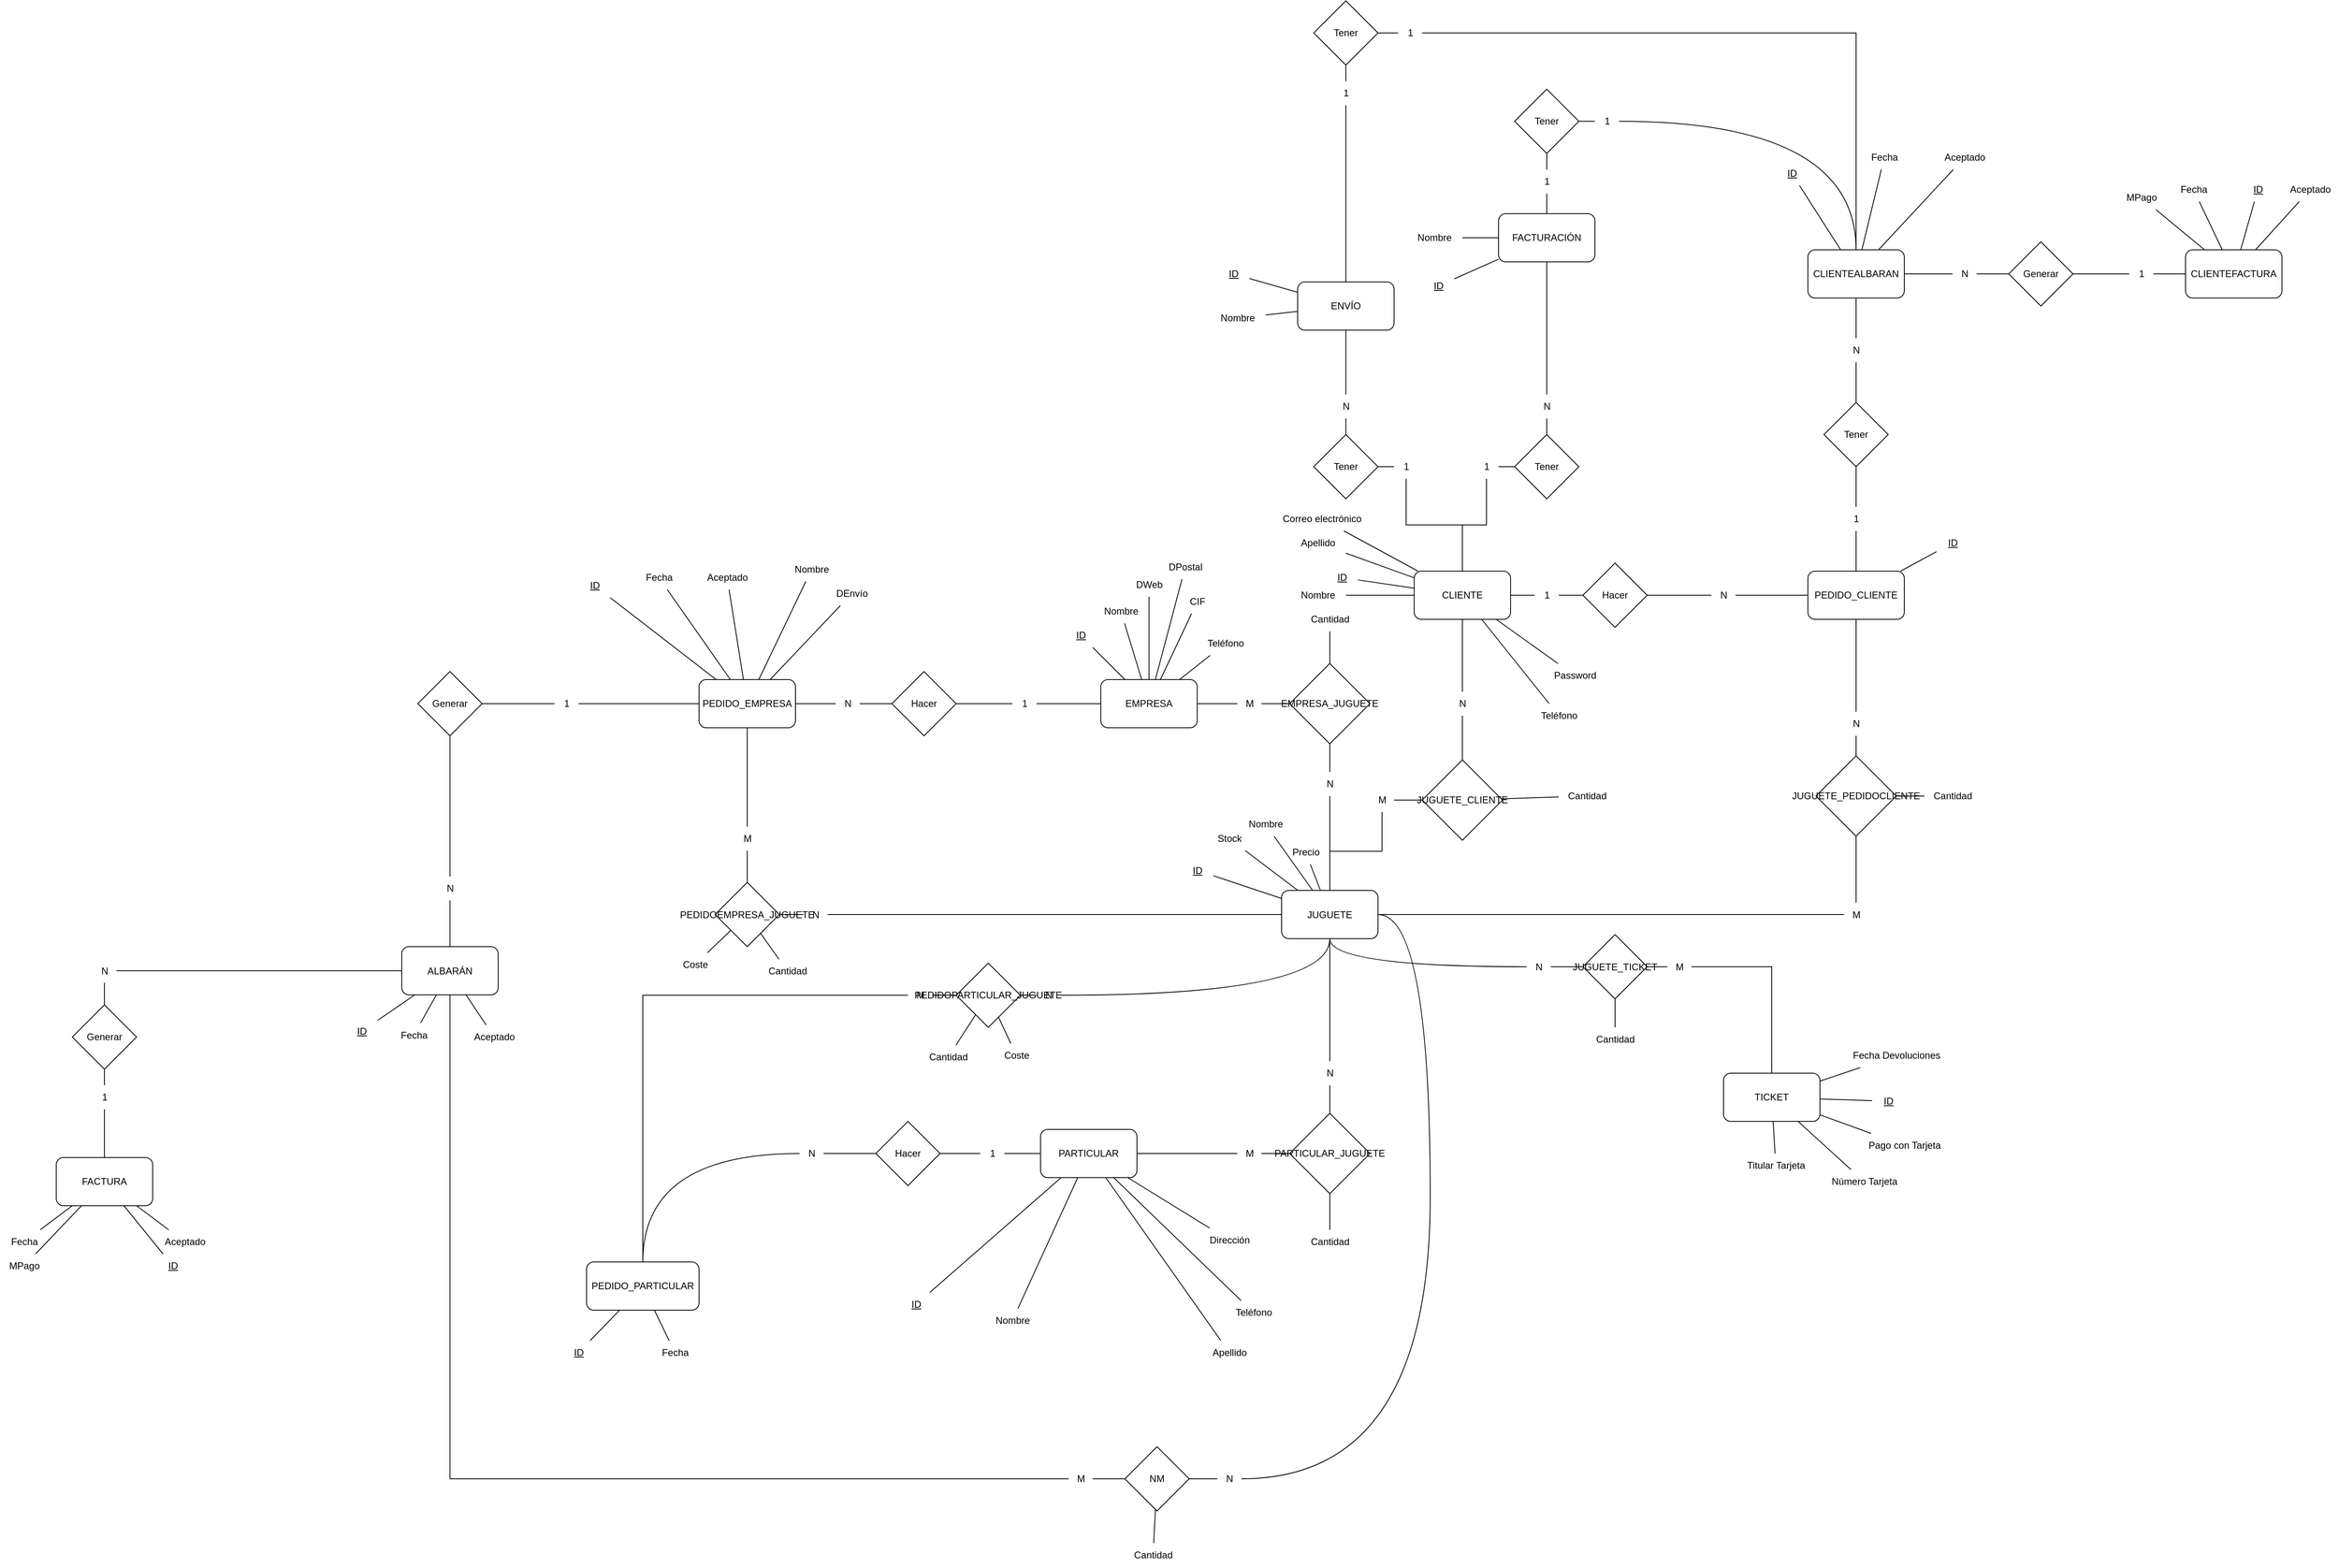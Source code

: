 <mxfile version="22.0.3" type="device">
  <diagram id="R2lEEEUBdFMjLlhIrx00" name="Page-1">
    <mxGraphModel dx="1309" dy="878" grid="1" gridSize="10" guides="1" tooltips="1" connect="1" arrows="1" fold="1" page="1" pageScale="1" pageWidth="3300" pageHeight="4681" background="none" math="0" shadow="0" extFonts="Permanent Marker^https://fonts.googleapis.com/css?family=Permanent+Marker">
      <root>
        <mxCell id="0" />
        <mxCell id="1" parent="0" />
        <mxCell id="VfdBx3yB2xFkvNGi0sht-10" style="rounded=0;orthogonalLoop=1;jettySize=auto;html=1;endArrow=none;endFill=0;edgeStyle=orthogonalEdgeStyle;" parent="1" source="owK2imrWu-m9KWTjOsYr-67" target="VfdBx3yB2xFkvNGi0sht-8" edge="1">
          <mxGeometry relative="1" as="geometry">
            <mxPoint x="1895.091" y="2005" as="sourcePoint" />
          </mxGeometry>
        </mxCell>
        <mxCell id="VfdBx3yB2xFkvNGi0sht-55" style="rounded=0;orthogonalLoop=1;jettySize=auto;html=1;endArrow=none;endFill=0;edgeStyle=orthogonalEdgeStyle;" parent="1" source="owK2imrWu-m9KWTjOsYr-73" target="VfdBx3yB2xFkvNGi0sht-37" edge="1">
          <mxGeometry relative="1" as="geometry" />
        </mxCell>
        <mxCell id="aCfzsIC8Iy1ELu8UV_ha-18" style="rounded=0;orthogonalLoop=1;jettySize=auto;html=1;endArrow=none;endFill=0;" parent="1" source="VfdBx3yB2xFkvNGi0sht-1" target="Gxj4Pued0jjaqa95siAq-85" edge="1">
          <mxGeometry relative="1" as="geometry">
            <mxPoint x="2198.239" y="2343.469" as="targetPoint" />
          </mxGeometry>
        </mxCell>
        <mxCell id="Gxj4Pued0jjaqa95siAq-3" style="rounded=0;orthogonalLoop=1;jettySize=auto;html=1;endArrow=none;endFill=0;edgeStyle=orthogonalEdgeStyle;" parent="1" source="Gxj4Pued0jjaqa95siAq-6" target="Gxj4Pued0jjaqa95siAq-2" edge="1">
          <mxGeometry relative="1" as="geometry" />
        </mxCell>
        <mxCell id="VfdBx3yB2xFkvNGi0sht-1" value="JUGUETE" style="rounded=1;whiteSpace=wrap;html=1;" parent="1" vertex="1">
          <mxGeometry x="1835" y="2177.5" width="120" height="60" as="geometry" />
        </mxCell>
        <mxCell id="VfdBx3yB2xFkvNGi0sht-12" style="rounded=0;orthogonalLoop=1;jettySize=auto;html=1;endArrow=none;endFill=0;edgeStyle=orthogonalEdgeStyle;" parent="1" source="owK2imrWu-m9KWTjOsYr-72" target="VfdBx3yB2xFkvNGi0sht-11" edge="1">
          <mxGeometry relative="1" as="geometry" />
        </mxCell>
        <mxCell id="VfdBx3yB2xFkvNGi0sht-2" value="PARTICULAR" style="rounded=1;whiteSpace=wrap;html=1;" parent="1" vertex="1">
          <mxGeometry x="1535" y="2475" width="120" height="60" as="geometry" />
        </mxCell>
        <mxCell id="VfdBx3yB2xFkvNGi0sht-9" style="rounded=0;orthogonalLoop=1;jettySize=auto;html=1;endArrow=none;endFill=0;edgeStyle=orthogonalEdgeStyle;" parent="1" source="owK2imrWu-m9KWTjOsYr-70" target="VfdBx3yB2xFkvNGi0sht-8" edge="1">
          <mxGeometry relative="1" as="geometry" />
        </mxCell>
        <mxCell id="VfdBx3yB2xFkvNGi0sht-3" value="EMPRESA" style="rounded=1;whiteSpace=wrap;html=1;" parent="1" vertex="1">
          <mxGeometry x="1610" y="1915" width="120" height="60" as="geometry" />
        </mxCell>
        <mxCell id="FZPC5P_2vaoezF-zCYtD-2" style="rounded=0;orthogonalLoop=1;jettySize=auto;html=1;endArrow=none;endFill=0;edgeStyle=orthogonalEdgeStyle;" parent="1" source="owK2imrWu-m9KWTjOsYr-79" target="VfdBx3yB2xFkvNGi0sht-21" edge="1">
          <mxGeometry relative="1" as="geometry" />
        </mxCell>
        <mxCell id="VfdBx3yB2xFkvNGi0sht-6" value="PEDIDO_EMPRESA" style="rounded=1;whiteSpace=wrap;html=1;" parent="1" vertex="1">
          <mxGeometry x="1110" y="1915" width="120" height="60" as="geometry" />
        </mxCell>
        <mxCell id="VfdBx3yB2xFkvNGi0sht-8" value="EMPRESA_JUGUETE" style="rhombus;whiteSpace=wrap;html=1;" parent="1" vertex="1">
          <mxGeometry x="1845" y="1895" width="100" height="100" as="geometry" />
        </mxCell>
        <mxCell id="VfdBx3yB2xFkvNGi0sht-13" style="rounded=0;orthogonalLoop=1;jettySize=auto;html=1;endArrow=none;endFill=0;edgeStyle=orthogonalEdgeStyle;" parent="1" source="owK2imrWu-m9KWTjOsYr-76" target="VfdBx3yB2xFkvNGi0sht-1" edge="1">
          <mxGeometry relative="1" as="geometry" />
        </mxCell>
        <mxCell id="VfdBx3yB2xFkvNGi0sht-11" value="PARTICULAR_JUGUETE" style="rhombus;whiteSpace=wrap;html=1;" parent="1" vertex="1">
          <mxGeometry x="1845" y="2455" width="100" height="100" as="geometry" />
        </mxCell>
        <mxCell id="VfdBx3yB2xFkvNGi0sht-17" value="ALBARÁN" style="rounded=1;whiteSpace=wrap;html=1;" parent="1" vertex="1">
          <mxGeometry x="740" y="2247.5" width="120" height="60" as="geometry" />
        </mxCell>
        <mxCell id="VfdBx3yB2xFkvNGi0sht-29" style="rounded=0;orthogonalLoop=1;jettySize=auto;html=1;endArrow=none;endFill=0;edgeStyle=orthogonalEdgeStyle;" parent="1" source="owK2imrWu-m9KWTjOsYr-80" target="VfdBx3yB2xFkvNGi0sht-3" edge="1">
          <mxGeometry relative="1" as="geometry" />
        </mxCell>
        <mxCell id="VfdBx3yB2xFkvNGi0sht-21" value="Hacer" style="rhombus;whiteSpace=wrap;html=1;" parent="1" vertex="1">
          <mxGeometry x="1350" y="1905" width="80" height="80" as="geometry" />
        </mxCell>
        <mxCell id="VfdBx3yB2xFkvNGi0sht-30" style="rounded=0;orthogonalLoop=1;jettySize=auto;html=1;endArrow=none;endFill=0;edgeStyle=orthogonalEdgeStyle;" parent="1" source="owK2imrWu-m9KWTjOsYr-83" target="VfdBx3yB2xFkvNGi0sht-2" edge="1">
          <mxGeometry relative="1" as="geometry" />
        </mxCell>
        <mxCell id="VfdBx3yB2xFkvNGi0sht-32" style="orthogonalLoop=1;jettySize=auto;html=1;endArrow=none;endFill=0;edgeStyle=orthogonalEdgeStyle;curved=1;" parent="1" source="owK2imrWu-m9KWTjOsYr-84" target="FZPC5P_2vaoezF-zCYtD-1" edge="1">
          <mxGeometry relative="1" as="geometry" />
        </mxCell>
        <mxCell id="VfdBx3yB2xFkvNGi0sht-28" value="Hacer" style="rhombus;whiteSpace=wrap;html=1;" parent="1" vertex="1">
          <mxGeometry x="1330" y="2465" width="80" height="80" as="geometry" />
        </mxCell>
        <mxCell id="VfdBx3yB2xFkvNGi0sht-38" style="orthogonalLoop=1;jettySize=auto;html=1;endArrow=none;endFill=0;edgeStyle=orthogonalEdgeStyle;rounded=0;" parent="1" source="owK2imrWu-m9KWTjOsYr-74" target="VfdBx3yB2xFkvNGi0sht-17" edge="1">
          <mxGeometry relative="1" as="geometry" />
        </mxCell>
        <mxCell id="VfdBx3yB2xFkvNGi0sht-37" value="NM" style="rhombus;whiteSpace=wrap;html=1;" parent="1" vertex="1">
          <mxGeometry x="1640" y="2870" width="80" height="80" as="geometry" />
        </mxCell>
        <mxCell id="FZPC5P_2vaoezF-zCYtD-1" value="PEDIDO_PARTICULAR" style="rounded=1;whiteSpace=wrap;html=1;" parent="1" vertex="1">
          <mxGeometry x="970" y="2640" width="140" height="60" as="geometry" />
        </mxCell>
        <mxCell id="FZPC5P_2vaoezF-zCYtD-3" style="rounded=0;orthogonalLoop=1;jettySize=auto;html=1;endArrow=none;endFill=0;edgeStyle=orthogonalEdgeStyle;" parent="1" source="owK2imrWu-m9KWTjOsYr-82" target="VfdBx3yB2xFkvNGi0sht-17" edge="1">
          <mxGeometry relative="1" as="geometry">
            <mxPoint x="910" y="2417.5" as="targetPoint" />
          </mxGeometry>
        </mxCell>
        <mxCell id="FZPC5P_2vaoezF-zCYtD-11" style="rounded=0;orthogonalLoop=1;jettySize=auto;html=1;endArrow=none;endFill=0;edgeStyle=orthogonalEdgeStyle;" parent="1" source="owK2imrWu-m9KWTjOsYr-81" target="VfdBx3yB2xFkvNGi0sht-6" edge="1">
          <mxGeometry relative="1" as="geometry">
            <mxPoint x="950" y="1945" as="sourcePoint" />
          </mxGeometry>
        </mxCell>
        <mxCell id="FZPC5P_2vaoezF-zCYtD-4" value="Generar" style="rhombus;whiteSpace=wrap;html=1;shadow=0;" parent="1" vertex="1">
          <mxGeometry x="760" y="1905" width="80" height="80" as="geometry" />
        </mxCell>
        <mxCell id="FZPC5P_2vaoezF-zCYtD-8" style="orthogonalLoop=1;jettySize=auto;html=1;endArrow=none;endFill=0;edgeStyle=orthogonalEdgeStyle;curved=1;" parent="1" source="owK2imrWu-m9KWTjOsYr-71" target="VfdBx3yB2xFkvNGi0sht-1" edge="1">
          <mxGeometry relative="1" as="geometry" />
        </mxCell>
        <mxCell id="FZPC5P_2vaoezF-zCYtD-9" style="rounded=0;orthogonalLoop=1;jettySize=auto;html=1;endArrow=none;endFill=0;edgeStyle=orthogonalEdgeStyle;" parent="1" source="owK2imrWu-m9KWTjOsYr-78" target="FZPC5P_2vaoezF-zCYtD-1" edge="1">
          <mxGeometry relative="1" as="geometry" />
        </mxCell>
        <mxCell id="FZPC5P_2vaoezF-zCYtD-5" value="PEDIDOPARTICULAR_JUGUETE" style="rhombus;whiteSpace=wrap;html=1;" parent="1" vertex="1">
          <mxGeometry x="1430" y="2268" width="80" height="80" as="geometry" />
        </mxCell>
        <mxCell id="FZPC5P_2vaoezF-zCYtD-7" style="rounded=0;orthogonalLoop=1;jettySize=auto;html=1;endArrow=none;endFill=0;edgeStyle=orthogonalEdgeStyle;" parent="1" source="owK2imrWu-m9KWTjOsYr-75" target="VfdBx3yB2xFkvNGi0sht-1" edge="1">
          <mxGeometry relative="1" as="geometry" />
        </mxCell>
        <mxCell id="FZPC5P_2vaoezF-zCYtD-10" style="rounded=0;orthogonalLoop=1;jettySize=auto;html=1;endArrow=none;endFill=0;edgeStyle=orthogonalEdgeStyle;" parent="1" source="owK2imrWu-m9KWTjOsYr-77" target="VfdBx3yB2xFkvNGi0sht-6" edge="1">
          <mxGeometry relative="1" as="geometry">
            <mxPoint x="1170" y="2013" as="sourcePoint" />
          </mxGeometry>
        </mxCell>
        <mxCell id="FZPC5P_2vaoezF-zCYtD-6" value="PEDIDOEMPRESA_JUGUETE" style="rhombus;whiteSpace=wrap;html=1;" parent="1" vertex="1">
          <mxGeometry x="1130" y="2167.5" width="80" height="80" as="geometry" />
        </mxCell>
        <mxCell id="owK2imrWu-m9KWTjOsYr-4" style="rounded=0;orthogonalLoop=1;jettySize=auto;html=1;endArrow=none;endFill=0;" parent="1" source="Gxj4Pued0jjaqa95siAq-86" target="VfdBx3yB2xFkvNGi0sht-1" edge="1">
          <mxGeometry relative="1" as="geometry">
            <mxPoint x="2132.325" y="2344.404" as="sourcePoint" />
          </mxGeometry>
        </mxCell>
        <mxCell id="owK2imrWu-m9KWTjOsYr-5" style="rounded=0;orthogonalLoop=1;jettySize=auto;html=1;endArrow=none;endFill=0;" parent="1" source="Gxj4Pued0jjaqa95siAq-83" target="VfdBx3yB2xFkvNGi0sht-1" edge="1">
          <mxGeometry relative="1" as="geometry">
            <mxPoint x="2260.128" y="2225.791" as="sourcePoint" />
          </mxGeometry>
        </mxCell>
        <mxCell id="owK2imrWu-m9KWTjOsYr-8" style="rounded=0;orthogonalLoop=1;jettySize=auto;html=1;endArrow=none;endFill=0;" parent="1" source="Gxj4Pued0jjaqa95siAq-81" target="VfdBx3yB2xFkvNGi0sht-3" edge="1">
          <mxGeometry relative="1" as="geometry">
            <mxPoint x="1577.674" y="1712.335" as="sourcePoint" />
            <mxPoint x="1617.143" y="1803" as="targetPoint" />
          </mxGeometry>
        </mxCell>
        <mxCell id="owK2imrWu-m9KWTjOsYr-15" style="rounded=0;orthogonalLoop=1;jettySize=auto;html=1;endArrow=none;endFill=0;" parent="1" source="Gxj4Pued0jjaqa95siAq-80" target="VfdBx3yB2xFkvNGi0sht-3" edge="1">
          <mxGeometry relative="1" as="geometry">
            <mxPoint x="1621.382" y="1662.873" as="sourcePoint" />
            <mxPoint x="1628.105" y="1803" as="targetPoint" />
          </mxGeometry>
        </mxCell>
        <mxCell id="owK2imrWu-m9KWTjOsYr-17" style="rounded=0;orthogonalLoop=1;jettySize=auto;html=1;endArrow=none;endFill=0;" parent="1" source="Gxj4Pued0jjaqa95siAq-77" target="VfdBx3yB2xFkvNGi0sht-3" edge="1">
          <mxGeometry relative="1" as="geometry">
            <mxPoint x="1742.997" y="1742.447" as="sourcePoint" />
            <mxPoint x="1660" y="1803" as="targetPoint" />
          </mxGeometry>
        </mxCell>
        <mxCell id="owK2imrWu-m9KWTjOsYr-16" style="rounded=0;orthogonalLoop=1;jettySize=auto;html=1;endArrow=none;endFill=0;" parent="1" source="Gxj4Pued0jjaqa95siAq-78" target="VfdBx3yB2xFkvNGi0sht-3" edge="1">
          <mxGeometry relative="1" as="geometry">
            <mxPoint x="1716.386" y="1692.854" as="sourcePoint" />
            <mxPoint x="1646.875" y="1803" as="targetPoint" />
          </mxGeometry>
        </mxCell>
        <mxCell id="owK2imrWu-m9KWTjOsYr-14" style="rounded=0;orthogonalLoop=1;jettySize=auto;html=1;endArrow=none;endFill=0;" parent="1" source="Gxj4Pued0jjaqa95siAq-79" target="VfdBx3yB2xFkvNGi0sht-3" edge="1">
          <mxGeometry relative="1" as="geometry">
            <mxPoint x="1660.773" y="1712.993" as="sourcePoint" />
            <mxPoint x="1636.429" y="1803" as="targetPoint" />
          </mxGeometry>
        </mxCell>
        <mxCell id="owK2imrWu-m9KWTjOsYr-18" style="rounded=0;orthogonalLoop=1;jettySize=auto;html=1;endArrow=none;endFill=0;" parent="1" source="Gxj4Pued0jjaqa95siAq-76" target="VfdBx3yB2xFkvNGi0sht-3" edge="1">
          <mxGeometry relative="1" as="geometry">
            <mxPoint x="1756.36" y="1832.813" as="sourcePoint" />
          </mxGeometry>
        </mxCell>
        <mxCell id="owK2imrWu-m9KWTjOsYr-20" style="rounded=0;orthogonalLoop=1;jettySize=auto;html=1;endArrow=none;endFill=0;" parent="1" source="Gxj4Pued0jjaqa95siAq-60" target="VfdBx3yB2xFkvNGi0sht-8" edge="1">
          <mxGeometry relative="1" as="geometry">
            <mxPoint x="1968.061" y="1833.348" as="sourcePoint" />
          </mxGeometry>
        </mxCell>
        <mxCell id="owK2imrWu-m9KWTjOsYr-25" style="rounded=0;orthogonalLoop=1;jettySize=auto;html=1;endArrow=none;endFill=0;" parent="1" source="Gxj4Pued0jjaqa95siAq-65" target="VfdBx3yB2xFkvNGi0sht-11" edge="1">
          <mxGeometry relative="1" as="geometry">
            <mxPoint x="1783.524" y="2357.852" as="sourcePoint" />
          </mxGeometry>
        </mxCell>
        <mxCell id="owK2imrWu-m9KWTjOsYr-32" style="rounded=0;orthogonalLoop=1;jettySize=auto;html=1;endArrow=none;endFill=0;" parent="1" source="Gxj4Pued0jjaqa95siAq-71" target="VfdBx3yB2xFkvNGi0sht-2" edge="1">
          <mxGeometry relative="1" as="geometry">
            <mxPoint x="1521.09" y="2635.776" as="sourcePoint" />
          </mxGeometry>
        </mxCell>
        <mxCell id="owK2imrWu-m9KWTjOsYr-33" style="rounded=0;orthogonalLoop=1;jettySize=auto;html=1;endArrow=none;endFill=0;" parent="1" source="Gxj4Pued0jjaqa95siAq-70" target="VfdBx3yB2xFkvNGi0sht-2" edge="1">
          <mxGeometry relative="1" as="geometry">
            <mxPoint x="1591.09" y="2665.776" as="sourcePoint" />
          </mxGeometry>
        </mxCell>
        <mxCell id="owK2imrWu-m9KWTjOsYr-34" style="rounded=0;orthogonalLoop=1;jettySize=auto;html=1;endArrow=none;endFill=0;" parent="1" source="Gxj4Pued0jjaqa95siAq-69" target="VfdBx3yB2xFkvNGi0sht-2" edge="1">
          <mxGeometry relative="1" as="geometry">
            <mxPoint x="1620" y="2710" as="sourcePoint" />
          </mxGeometry>
        </mxCell>
        <mxCell id="owK2imrWu-m9KWTjOsYr-35" style="rounded=0;orthogonalLoop=1;jettySize=auto;html=1;endArrow=none;endFill=0;" parent="1" source="Gxj4Pued0jjaqa95siAq-68" target="VfdBx3yB2xFkvNGi0sht-2" edge="1">
          <mxGeometry relative="1" as="geometry">
            <mxPoint x="1680.0" y="2680" as="sourcePoint" />
          </mxGeometry>
        </mxCell>
        <mxCell id="owK2imrWu-m9KWTjOsYr-36" style="rounded=0;orthogonalLoop=1;jettySize=auto;html=1;endArrow=none;endFill=0;" parent="1" source="Gxj4Pued0jjaqa95siAq-66" target="VfdBx3yB2xFkvNGi0sht-2" edge="1">
          <mxGeometry relative="1" as="geometry">
            <mxPoint x="1720.0" y="2640" as="sourcePoint" />
          </mxGeometry>
        </mxCell>
        <mxCell id="owK2imrWu-m9KWTjOsYr-39" style="rounded=0;orthogonalLoop=1;jettySize=auto;html=1;endArrow=none;endFill=0;" parent="1" source="Gxj4Pued0jjaqa95siAq-75" target="FZPC5P_2vaoezF-zCYtD-1" edge="1">
          <mxGeometry relative="1" as="geometry">
            <mxPoint x="950.0" y="2620" as="sourcePoint" />
          </mxGeometry>
        </mxCell>
        <mxCell id="owK2imrWu-m9KWTjOsYr-40" style="rounded=0;orthogonalLoop=1;jettySize=auto;html=1;endArrow=none;endFill=0;" parent="1" source="Gxj4Pued0jjaqa95siAq-74" target="FZPC5P_2vaoezF-zCYtD-1" edge="1">
          <mxGeometry relative="1" as="geometry">
            <mxPoint x="1000" y="2570" as="sourcePoint" />
          </mxGeometry>
        </mxCell>
        <mxCell id="owK2imrWu-m9KWTjOsYr-44" style="rounded=0;orthogonalLoop=1;jettySize=auto;html=1;endArrow=none;endFill=0;" parent="1" source="Gxj4Pued0jjaqa95siAq-51" target="VfdBx3yB2xFkvNGi0sht-6" edge="1">
          <mxGeometry relative="1" as="geometry">
            <mxPoint x="1074.087" y="1896.922" as="sourcePoint" />
          </mxGeometry>
        </mxCell>
        <mxCell id="owK2imrWu-m9KWTjOsYr-45" style="rounded=0;orthogonalLoop=1;jettySize=auto;html=1;endArrow=none;endFill=0;" parent="1" source="Gxj4Pued0jjaqa95siAq-52" target="VfdBx3yB2xFkvNGi0sht-6" edge="1">
          <mxGeometry relative="1" as="geometry">
            <mxPoint x="1121.142" y="1863.57" as="sourcePoint" />
          </mxGeometry>
        </mxCell>
        <mxCell id="owK2imrWu-m9KWTjOsYr-46" style="rounded=0;orthogonalLoop=1;jettySize=auto;html=1;endArrow=none;endFill=0;" parent="1" source="Gxj4Pued0jjaqa95siAq-53" target="VfdBx3yB2xFkvNGi0sht-6" edge="1">
          <mxGeometry relative="1" as="geometry">
            <mxPoint x="1194.199" y="1864.622" as="sourcePoint" />
          </mxGeometry>
        </mxCell>
        <mxCell id="owK2imrWu-m9KWTjOsYr-48" style="rounded=0;orthogonalLoop=1;jettySize=auto;html=1;endArrow=none;endFill=0;" parent="1" source="Gxj4Pued0jjaqa95siAq-55" target="VfdBx3yB2xFkvNGi0sht-6" edge="1">
          <mxGeometry relative="1" as="geometry">
            <mxPoint x="1247.661" y="1898.349" as="sourcePoint" />
          </mxGeometry>
        </mxCell>
        <mxCell id="owK2imrWu-m9KWTjOsYr-53" style="rounded=0;orthogonalLoop=1;jettySize=auto;html=1;endArrow=none;endFill=0;" parent="1" source="Gxj4Pued0jjaqa95siAq-56" target="FZPC5P_2vaoezF-zCYtD-6" edge="1">
          <mxGeometry relative="1" as="geometry">
            <mxPoint x="1333.224" y="2167.384" as="sourcePoint" />
          </mxGeometry>
        </mxCell>
        <mxCell id="owK2imrWu-m9KWTjOsYr-55" style="rounded=0;orthogonalLoop=1;jettySize=auto;html=1;endArrow=none;endFill=0;" parent="1" source="Gxj4Pued0jjaqa95siAq-61" target="FZPC5P_2vaoezF-zCYtD-5" edge="1">
          <mxGeometry relative="1" as="geometry">
            <mxPoint x="1451.73" y="2295.066" as="sourcePoint" />
          </mxGeometry>
        </mxCell>
        <mxCell id="owK2imrWu-m9KWTjOsYr-59" style="rounded=0;orthogonalLoop=1;jettySize=auto;html=1;endArrow=none;endFill=0;" parent="1" source="Gxj4Pued0jjaqa95siAq-49" target="VfdBx3yB2xFkvNGi0sht-17" edge="1">
          <mxGeometry relative="1" as="geometry">
            <mxPoint x="791.996" y="2202.456" as="sourcePoint" />
          </mxGeometry>
        </mxCell>
        <mxCell id="owK2imrWu-m9KWTjOsYr-61" style="rounded=0;orthogonalLoop=1;jettySize=auto;html=1;endArrow=none;endFill=0;" parent="1" source="Gxj4Pued0jjaqa95siAq-48" target="VfdBx3yB2xFkvNGi0sht-17" edge="1">
          <mxGeometry relative="1" as="geometry">
            <mxPoint x="722.342" y="2230.847" as="sourcePoint" />
          </mxGeometry>
        </mxCell>
        <mxCell id="owK2imrWu-m9KWTjOsYr-64" style="rounded=0;orthogonalLoop=1;jettySize=auto;html=1;endArrow=none;endFill=0;" parent="1" source="Gxj4Pued0jjaqa95siAq-58" target="VfdBx3yB2xFkvNGi0sht-37" edge="1">
          <mxGeometry relative="1" as="geometry">
            <mxPoint x="1740.13" y="2955.016" as="sourcePoint" />
          </mxGeometry>
        </mxCell>
        <mxCell id="aCfzsIC8Iy1ELu8UV_ha-1" value="FACTURA" style="rounded=1;whiteSpace=wrap;html=1;" parent="1" vertex="1">
          <mxGeometry x="310" y="2510" width="120" height="60" as="geometry" />
        </mxCell>
        <mxCell id="aCfzsIC8Iy1ELu8UV_ha-8" style="rounded=0;orthogonalLoop=1;jettySize=auto;html=1;endArrow=none;endFill=0;edgeStyle=orthogonalEdgeStyle;" parent="1" source="aCfzsIC8Iy1ELu8UV_ha-14" target="VfdBx3yB2xFkvNGi0sht-17" edge="1">
          <mxGeometry relative="1" as="geometry" />
        </mxCell>
        <mxCell id="aCfzsIC8Iy1ELu8UV_ha-9" style="rounded=0;orthogonalLoop=1;jettySize=auto;html=1;endArrow=none;endFill=0;edgeStyle=orthogonalEdgeStyle;" parent="1" source="aCfzsIC8Iy1ELu8UV_ha-15" target="aCfzsIC8Iy1ELu8UV_ha-1" edge="1">
          <mxGeometry relative="1" as="geometry" />
        </mxCell>
        <mxCell id="aCfzsIC8Iy1ELu8UV_ha-7" value="Generar" style="rhombus;whiteSpace=wrap;html=1;" parent="1" vertex="1">
          <mxGeometry x="330" y="2320" width="80" height="80" as="geometry" />
        </mxCell>
        <mxCell id="aCfzsIC8Iy1ELu8UV_ha-20" style="rounded=0;orthogonalLoop=1;jettySize=auto;html=1;endArrow=none;endFill=0;" parent="1" source="FZPC5P_2vaoezF-zCYtD-6" target="Gxj4Pued0jjaqa95siAq-57" edge="1">
          <mxGeometry relative="1" as="geometry">
            <mxPoint x="1317" y="2170.5" as="sourcePoint" />
            <mxPoint x="1252.516" y="2149.869" as="targetPoint" />
          </mxGeometry>
        </mxCell>
        <mxCell id="aCfzsIC8Iy1ELu8UV_ha-21" style="rounded=0;orthogonalLoop=1;jettySize=auto;html=1;endArrow=none;endFill=0;" parent="1" source="Gxj4Pued0jjaqa95siAq-62" target="FZPC5P_2vaoezF-zCYtD-5" edge="1">
          <mxGeometry relative="1" as="geometry">
            <mxPoint x="1530.82" y="2291.421" as="sourcePoint" />
            <mxPoint x="1505" y="2205" as="targetPoint" />
          </mxGeometry>
        </mxCell>
        <mxCell id="aCfzsIC8Iy1ELu8UV_ha-22" style="rounded=0;orthogonalLoop=1;jettySize=auto;html=1;endArrow=none;endFill=0;" parent="1" source="Gxj4Pued0jjaqa95siAq-44" target="aCfzsIC8Iy1ELu8UV_ha-1" edge="1">
          <mxGeometry relative="1" as="geometry">
            <mxPoint x="240" y="2500" as="targetPoint" />
            <mxPoint x="280.285" y="2474.735" as="sourcePoint" />
          </mxGeometry>
        </mxCell>
        <mxCell id="aCfzsIC8Iy1ELu8UV_ha-24" style="rounded=0;orthogonalLoop=1;jettySize=auto;html=1;endArrow=none;endFill=0;" parent="1" source="Gxj4Pued0jjaqa95siAq-45" target="aCfzsIC8Iy1ELu8UV_ha-1" edge="1">
          <mxGeometry relative="1" as="geometry">
            <mxPoint x="467" y="2460" as="targetPoint" />
            <mxPoint x="448.627" y="2413.007" as="sourcePoint" />
          </mxGeometry>
        </mxCell>
        <mxCell id="aCfzsIC8Iy1ELu8UV_ha-26" style="rounded=0;orthogonalLoop=1;jettySize=auto;html=1;endArrow=none;endFill=0;" parent="1" source="Gxj4Pued0jjaqa95siAq-46" target="aCfzsIC8Iy1ELu8UV_ha-1" edge="1">
          <mxGeometry relative="1" as="geometry">
            <mxPoint x="352.032" y="2570" as="targetPoint" />
            <mxPoint x="292.032" y="2620" as="sourcePoint" />
          </mxGeometry>
        </mxCell>
        <mxCell id="aCfzsIC8Iy1ELu8UV_ha-29" style="rounded=0;orthogonalLoop=1;jettySize=auto;html=1;endArrow=none;endFill=0;" parent="1" source="Gxj4Pued0jjaqa95siAq-50" target="VfdBx3yB2xFkvNGi0sht-17" edge="1">
          <mxGeometry relative="1" as="geometry">
            <mxPoint x="960" y="2255" as="sourcePoint" />
          </mxGeometry>
        </mxCell>
        <mxCell id="aCfzsIC8Iy1ELu8UV_ha-30" style="rounded=0;orthogonalLoop=1;jettySize=auto;html=1;endArrow=none;endFill=0;" parent="1" source="Gxj4Pued0jjaqa95siAq-54" target="VfdBx3yB2xFkvNGi0sht-6" edge="1">
          <mxGeometry relative="1" as="geometry">
            <mxPoint x="1155.958" y="1804.957" as="sourcePoint" />
            <mxPoint x="1030" y="1799" as="targetPoint" />
          </mxGeometry>
        </mxCell>
        <mxCell id="aCfzsIC8Iy1ELu8UV_ha-32" style="rounded=0;orthogonalLoop=1;jettySize=auto;html=1;endArrow=none;endFill=0;" parent="1" source="Gxj4Pued0jjaqa95siAq-47" target="aCfzsIC8Iy1ELu8UV_ha-1" edge="1">
          <mxGeometry relative="1" as="geometry">
            <mxPoint x="560" y="2540" as="sourcePoint" />
            <mxPoint x="460" y="2554" as="targetPoint" />
          </mxGeometry>
        </mxCell>
        <mxCell id="KKVxnF1v8D0q-NkpRH1Z-100" style="rounded=0;orthogonalLoop=1;jettySize=auto;html=1;endArrow=none;endFill=0;" parent="1" source="Gxj4Pued0jjaqa95siAq-84" target="VfdBx3yB2xFkvNGi0sht-1" edge="1">
          <mxGeometry relative="1" as="geometry">
            <mxPoint x="2230.83" y="2279.17" as="targetPoint" />
            <mxPoint x="2235.724" y="2296.252" as="sourcePoint" />
          </mxGeometry>
        </mxCell>
        <mxCell id="Gxj4Pued0jjaqa95siAq-186" style="rounded=0;orthogonalLoop=1;jettySize=auto;html=1;endArrow=none;endFill=0;" parent="1" source="Gxj4Pued0jjaqa95siAq-1" target="Gxj4Pued0jjaqa95siAq-180" edge="1">
          <mxGeometry relative="1" as="geometry" />
        </mxCell>
        <mxCell id="Gxj4Pued0jjaqa95siAq-187" style="rounded=0;orthogonalLoop=1;jettySize=auto;html=1;endArrow=none;endFill=0;" parent="1" source="Gxj4Pued0jjaqa95siAq-1" target="Gxj4Pued0jjaqa95siAq-181" edge="1">
          <mxGeometry relative="1" as="geometry" />
        </mxCell>
        <mxCell id="Gxj4Pued0jjaqa95siAq-188" style="rounded=0;orthogonalLoop=1;jettySize=auto;html=1;endArrow=none;endFill=0;" parent="1" source="Gxj4Pued0jjaqa95siAq-1" target="Gxj4Pued0jjaqa95siAq-182" edge="1">
          <mxGeometry relative="1" as="geometry" />
        </mxCell>
        <mxCell id="Gxj4Pued0jjaqa95siAq-189" style="rounded=0;orthogonalLoop=1;jettySize=auto;html=1;endArrow=none;endFill=0;" parent="1" source="Gxj4Pued0jjaqa95siAq-1" target="Gxj4Pued0jjaqa95siAq-183" edge="1">
          <mxGeometry relative="1" as="geometry" />
        </mxCell>
        <mxCell id="Gxj4Pued0jjaqa95siAq-190" style="rounded=0;orthogonalLoop=1;jettySize=auto;html=1;endArrow=none;endFill=0;" parent="1" source="Gxj4Pued0jjaqa95siAq-1" target="Gxj4Pued0jjaqa95siAq-185" edge="1">
          <mxGeometry relative="1" as="geometry" />
        </mxCell>
        <mxCell id="Gxj4Pued0jjaqa95siAq-191" style="rounded=0;orthogonalLoop=1;jettySize=auto;html=1;endArrow=none;endFill=0;" parent="1" source="Gxj4Pued0jjaqa95siAq-1" target="Gxj4Pued0jjaqa95siAq-184" edge="1">
          <mxGeometry relative="1" as="geometry" />
        </mxCell>
        <mxCell id="Gxj4Pued0jjaqa95siAq-1" value="CLIENTE" style="rounded=1;whiteSpace=wrap;html=1;" parent="1" vertex="1">
          <mxGeometry x="2000" y="1780" width="120" height="60" as="geometry" />
        </mxCell>
        <mxCell id="Gxj4Pued0jjaqa95siAq-4" style="rounded=0;orthogonalLoop=1;jettySize=auto;html=1;endArrow=none;endFill=0;edgeStyle=orthogonalEdgeStyle;" parent="1" source="Gxj4Pued0jjaqa95siAq-5" target="Gxj4Pued0jjaqa95siAq-1" edge="1">
          <mxGeometry relative="1" as="geometry" />
        </mxCell>
        <mxCell id="Gxj4Pued0jjaqa95siAq-201" style="rounded=0;orthogonalLoop=1;jettySize=auto;html=1;endArrow=none;endFill=0;" parent="1" source="Gxj4Pued0jjaqa95siAq-2" target="Gxj4Pued0jjaqa95siAq-200" edge="1">
          <mxGeometry relative="1" as="geometry" />
        </mxCell>
        <mxCell id="Gxj4Pued0jjaqa95siAq-2" value="JUGUETE_CLIENTE" style="rhombus;whiteSpace=wrap;html=1;" parent="1" vertex="1">
          <mxGeometry x="2010" y="2015" width="100" height="100" as="geometry" />
        </mxCell>
        <mxCell id="Gxj4Pued0jjaqa95siAq-167" style="rounded=0;orthogonalLoop=1;jettySize=auto;html=1;endArrow=none;endFill=0;" parent="1" source="Gxj4Pued0jjaqa95siAq-7" target="Gxj4Pued0jjaqa95siAq-163" edge="1">
          <mxGeometry relative="1" as="geometry" />
        </mxCell>
        <mxCell id="Gxj4Pued0jjaqa95siAq-7" value="PEDIDO_CLIENTE" style="rounded=1;whiteSpace=wrap;html=1;" parent="1" vertex="1">
          <mxGeometry x="2490" y="1780" width="120" height="60" as="geometry" />
        </mxCell>
        <mxCell id="Gxj4Pued0jjaqa95siAq-9" value="Hacer" style="rhombus;whiteSpace=wrap;html=1;" parent="1" vertex="1">
          <mxGeometry x="2210" y="1770" width="80" height="80" as="geometry" />
        </mxCell>
        <mxCell id="Gxj4Pued0jjaqa95siAq-10" style="rounded=0;orthogonalLoop=1;jettySize=auto;html=1;endArrow=none;endFill=0;edgeStyle=orthogonalEdgeStyle;" parent="1" source="Gxj4Pued0jjaqa95siAq-12" target="Gxj4Pued0jjaqa95siAq-1" edge="1">
          <mxGeometry relative="1" as="geometry">
            <mxPoint x="2147" y="2033" as="sourcePoint" />
            <mxPoint x="2137" y="1890" as="targetPoint" />
          </mxGeometry>
        </mxCell>
        <mxCell id="Gxj4Pued0jjaqa95siAq-11" style="rounded=0;orthogonalLoop=1;jettySize=auto;html=1;endArrow=none;endFill=0;edgeStyle=orthogonalEdgeStyle;" parent="1" source="Gxj4Pued0jjaqa95siAq-13" target="Gxj4Pued0jjaqa95siAq-9" edge="1">
          <mxGeometry relative="1" as="geometry">
            <mxPoint x="2368" y="1783" as="sourcePoint" />
            <mxPoint x="2320" y="1780" as="targetPoint" />
          </mxGeometry>
        </mxCell>
        <mxCell id="Gxj4Pued0jjaqa95siAq-203" style="rounded=0;orthogonalLoop=1;jettySize=auto;html=1;endArrow=none;endFill=0;" parent="1" source="Gxj4Pued0jjaqa95siAq-14" target="Gxj4Pued0jjaqa95siAq-202" edge="1">
          <mxGeometry relative="1" as="geometry" />
        </mxCell>
        <mxCell id="Gxj4Pued0jjaqa95siAq-14" value="JUGUETE_PEDIDOCLIENTE" style="rhombus;whiteSpace=wrap;html=1;" parent="1" vertex="1">
          <mxGeometry x="2500" y="2010" width="100" height="100" as="geometry" />
        </mxCell>
        <mxCell id="Gxj4Pued0jjaqa95siAq-15" style="rounded=0;orthogonalLoop=1;jettySize=auto;html=1;endArrow=none;endFill=0;edgeStyle=orthogonalEdgeStyle;" parent="1" source="Gxj4Pued0jjaqa95siAq-18" target="Gxj4Pued0jjaqa95siAq-14" edge="1">
          <mxGeometry relative="1" as="geometry">
            <mxPoint x="2171.5" y="2170" as="sourcePoint" />
            <mxPoint x="2276.5" y="2062" as="targetPoint" />
          </mxGeometry>
        </mxCell>
        <mxCell id="Gxj4Pued0jjaqa95siAq-16" style="rounded=0;orthogonalLoop=1;jettySize=auto;html=1;endArrow=none;endFill=0;edgeStyle=orthogonalEdgeStyle;" parent="1" source="Gxj4Pued0jjaqa95siAq-17" target="Gxj4Pued0jjaqa95siAq-14" edge="1">
          <mxGeometry relative="1" as="geometry">
            <mxPoint x="2545" y="1970" as="sourcePoint" />
            <mxPoint x="2873" y="1804" as="targetPoint" />
          </mxGeometry>
        </mxCell>
        <mxCell id="Gxj4Pued0jjaqa95siAq-19" value="" style="orthogonalLoop=1;jettySize=auto;html=1;endArrow=none;endFill=0;edgeStyle=orthogonalEdgeStyle;rounded=0;" parent="1" source="VfdBx3yB2xFkvNGi0sht-1" target="Gxj4Pued0jjaqa95siAq-18" edge="1">
          <mxGeometry relative="1" as="geometry">
            <mxPoint x="2039" y="2203" as="sourcePoint" />
            <mxPoint x="2367" y="2037" as="targetPoint" />
          </mxGeometry>
        </mxCell>
        <mxCell id="Gxj4Pued0jjaqa95siAq-18" value="M" style="text;html=1;align=center;verticalAlign=middle;resizable=0;points=[];autosize=1;strokeColor=none;fillColor=none;" parent="1" vertex="1">
          <mxGeometry x="2535" y="2192.5" width="30" height="30" as="geometry" />
        </mxCell>
        <mxCell id="Gxj4Pued0jjaqa95siAq-20" value="" style="rounded=0;orthogonalLoop=1;jettySize=auto;html=1;endArrow=none;endFill=0;edgeStyle=orthogonalEdgeStyle;" parent="1" source="Gxj4Pued0jjaqa95siAq-7" target="Gxj4Pued0jjaqa95siAq-17" edge="1">
          <mxGeometry relative="1" as="geometry">
            <mxPoint x="2560" y="1880" as="sourcePoint" />
            <mxPoint x="2543" y="1978" as="targetPoint" />
          </mxGeometry>
        </mxCell>
        <mxCell id="Gxj4Pued0jjaqa95siAq-17" value="N" style="text;html=1;align=center;verticalAlign=middle;resizable=0;points=[];autosize=1;strokeColor=none;fillColor=none;" parent="1" vertex="1">
          <mxGeometry x="2535" y="1955" width="30" height="30" as="geometry" />
        </mxCell>
        <mxCell id="Gxj4Pued0jjaqa95siAq-21" value="" style="rounded=0;orthogonalLoop=1;jettySize=auto;html=1;endArrow=none;endFill=0;edgeStyle=orthogonalEdgeStyle;" parent="1" source="Gxj4Pued0jjaqa95siAq-2" target="Gxj4Pued0jjaqa95siAq-5" edge="1">
          <mxGeometry relative="1" as="geometry">
            <mxPoint x="2137" y="2023" as="sourcePoint" />
            <mxPoint x="2127" y="1880" as="targetPoint" />
          </mxGeometry>
        </mxCell>
        <mxCell id="Gxj4Pued0jjaqa95siAq-5" value="N" style="text;html=1;align=center;verticalAlign=middle;resizable=0;points=[];autosize=1;strokeColor=none;fillColor=none;" parent="1" vertex="1">
          <mxGeometry x="2045" y="1930" width="30" height="30" as="geometry" />
        </mxCell>
        <mxCell id="Gxj4Pued0jjaqa95siAq-22" value="" style="rounded=0;orthogonalLoop=1;jettySize=auto;html=1;endArrow=none;endFill=0;edgeStyle=orthogonalEdgeStyle;" parent="1" source="VfdBx3yB2xFkvNGi0sht-1" target="Gxj4Pued0jjaqa95siAq-6" edge="1">
          <mxGeometry relative="1" as="geometry">
            <mxPoint x="2010" y="2203" as="sourcePoint" />
            <mxPoint x="2115" y="2095" as="targetPoint" />
          </mxGeometry>
        </mxCell>
        <mxCell id="Gxj4Pued0jjaqa95siAq-6" value="M" style="text;html=1;align=center;verticalAlign=middle;resizable=0;points=[];autosize=1;strokeColor=none;fillColor=none;" parent="1" vertex="1">
          <mxGeometry x="1945" y="2050" width="30" height="30" as="geometry" />
        </mxCell>
        <mxCell id="Gxj4Pued0jjaqa95siAq-23" value="" style="rounded=0;orthogonalLoop=1;jettySize=auto;html=1;endArrow=none;endFill=0;edgeStyle=orthogonalEdgeStyle;" parent="1" source="VfdBx3yB2xFkvNGi0sht-1" target="owK2imrWu-m9KWTjOsYr-67" edge="1">
          <mxGeometry relative="1" as="geometry">
            <mxPoint x="1958" y="2203" as="sourcePoint" />
            <mxPoint x="1881" y="2099" as="targetPoint" />
          </mxGeometry>
        </mxCell>
        <mxCell id="owK2imrWu-m9KWTjOsYr-67" value="N" style="text;html=1;align=center;verticalAlign=middle;resizable=0;points=[];autosize=1;strokeColor=none;fillColor=none;" parent="1" vertex="1">
          <mxGeometry x="1880" y="2030" width="30" height="30" as="geometry" />
        </mxCell>
        <mxCell id="Gxj4Pued0jjaqa95siAq-24" value="" style="rounded=0;orthogonalLoop=1;jettySize=auto;html=1;endArrow=none;endFill=0;edgeStyle=orthogonalEdgeStyle;" parent="1" source="VfdBx3yB2xFkvNGi0sht-3" target="owK2imrWu-m9KWTjOsYr-70" edge="1">
          <mxGeometry relative="1" as="geometry">
            <mxPoint x="1740" y="1985" as="sourcePoint" />
            <mxPoint x="1810" y="1985" as="targetPoint" />
          </mxGeometry>
        </mxCell>
        <mxCell id="owK2imrWu-m9KWTjOsYr-70" value="M" style="text;html=1;align=center;verticalAlign=middle;resizable=0;points=[];autosize=1;strokeColor=none;fillColor=none;" parent="1" vertex="1">
          <mxGeometry x="1780" y="1930" width="30" height="30" as="geometry" />
        </mxCell>
        <mxCell id="Gxj4Pued0jjaqa95siAq-25" value="" style="rounded=0;orthogonalLoop=1;jettySize=auto;html=1;endArrow=none;endFill=0;edgeStyle=orthogonalEdgeStyle;" parent="1" source="VfdBx3yB2xFkvNGi0sht-21" target="owK2imrWu-m9KWTjOsYr-80" edge="1">
          <mxGeometry relative="1" as="geometry">
            <mxPoint x="1459" y="1994" as="sourcePoint" />
            <mxPoint x="1620" y="1987" as="targetPoint" />
          </mxGeometry>
        </mxCell>
        <mxCell id="owK2imrWu-m9KWTjOsYr-80" value="1" style="text;html=1;align=center;verticalAlign=middle;resizable=0;points=[];autosize=1;strokeColor=none;fillColor=none;" parent="1" vertex="1">
          <mxGeometry x="1500" y="1930" width="30" height="30" as="geometry" />
        </mxCell>
        <mxCell id="Gxj4Pued0jjaqa95siAq-26" value="" style="rounded=0;orthogonalLoop=1;jettySize=auto;html=1;endArrow=none;endFill=0;edgeStyle=orthogonalEdgeStyle;" parent="1" source="VfdBx3yB2xFkvNGi0sht-6" target="owK2imrWu-m9KWTjOsYr-79" edge="1">
          <mxGeometry relative="1" as="geometry">
            <mxPoint x="1230" y="1945" as="sourcePoint" />
            <mxPoint x="1350" y="1949.615" as="targetPoint" />
          </mxGeometry>
        </mxCell>
        <mxCell id="owK2imrWu-m9KWTjOsYr-79" value="N" style="text;html=1;align=center;verticalAlign=middle;resizable=0;points=[];autosize=1;strokeColor=none;fillColor=none;" parent="1" vertex="1">
          <mxGeometry x="1280" y="1930" width="30" height="30" as="geometry" />
        </mxCell>
        <mxCell id="Gxj4Pued0jjaqa95siAq-42" style="rounded=0;orthogonalLoop=1;jettySize=auto;html=1;endArrow=none;endFill=0;edgeStyle=orthogonalEdgeStyle;" parent="1" source="aCfzsIC8Iy1ELu8UV_ha-14" target="aCfzsIC8Iy1ELu8UV_ha-7" edge="1">
          <mxGeometry relative="1" as="geometry">
            <mxPoint x="370" y="2310" as="sourcePoint" />
          </mxGeometry>
        </mxCell>
        <mxCell id="aCfzsIC8Iy1ELu8UV_ha-14" value="N" style="text;html=1;align=center;verticalAlign=middle;resizable=0;points=[];autosize=1;strokeColor=none;fillColor=none;" parent="1" vertex="1">
          <mxGeometry x="355" y="2262.5" width="30" height="30" as="geometry" />
        </mxCell>
        <mxCell id="Gxj4Pued0jjaqa95siAq-28" value="" style="rounded=0;orthogonalLoop=1;jettySize=auto;html=1;endArrow=none;endFill=0;edgeStyle=orthogonalEdgeStyle;" parent="1" source="aCfzsIC8Iy1ELu8UV_ha-7" target="aCfzsIC8Iy1ELu8UV_ha-15" edge="1">
          <mxGeometry relative="1" as="geometry">
            <mxPoint x="370" y="2400" as="sourcePoint" />
            <mxPoint x="370" y="2470" as="targetPoint" />
          </mxGeometry>
        </mxCell>
        <mxCell id="aCfzsIC8Iy1ELu8UV_ha-15" value="1" style="text;html=1;align=center;verticalAlign=middle;resizable=0;points=[];autosize=1;strokeColor=none;fillColor=none;" parent="1" vertex="1">
          <mxGeometry x="355" y="2420" width="30" height="30" as="geometry" />
        </mxCell>
        <mxCell id="Gxj4Pued0jjaqa95siAq-30" value="" style="rounded=0;orthogonalLoop=1;jettySize=auto;html=1;endArrow=none;endFill=0;edgeStyle=orthogonalEdgeStyle;" parent="1" source="FZPC5P_2vaoezF-zCYtD-4" target="owK2imrWu-m9KWTjOsYr-81" edge="1">
          <mxGeometry relative="1" as="geometry">
            <mxPoint x="978" y="2076" as="sourcePoint" />
            <mxPoint x="1110" y="2020" as="targetPoint" />
          </mxGeometry>
        </mxCell>
        <mxCell id="owK2imrWu-m9KWTjOsYr-81" value="1" style="text;html=1;align=center;verticalAlign=middle;resizable=0;points=[];autosize=1;strokeColor=none;fillColor=none;" parent="1" vertex="1">
          <mxGeometry x="930" y="1930" width="30" height="30" as="geometry" />
        </mxCell>
        <mxCell id="Gxj4Pued0jjaqa95siAq-31" value="" style="rounded=0;orthogonalLoop=1;jettySize=auto;html=1;endArrow=none;endFill=0;edgeStyle=orthogonalEdgeStyle;" parent="1" source="FZPC5P_2vaoezF-zCYtD-4" target="owK2imrWu-m9KWTjOsYr-82" edge="1">
          <mxGeometry relative="1" as="geometry">
            <mxPoint x="843" y="2248" as="targetPoint" />
            <mxPoint x="926" y="2189" as="sourcePoint" />
          </mxGeometry>
        </mxCell>
        <mxCell id="owK2imrWu-m9KWTjOsYr-82" value="N" style="text;html=1;align=center;verticalAlign=middle;resizable=0;points=[];autosize=1;strokeColor=none;fillColor=none;" parent="1" vertex="1">
          <mxGeometry x="785" y="2160" width="30" height="30" as="geometry" />
        </mxCell>
        <mxCell id="Gxj4Pued0jjaqa95siAq-32" value="" style="rounded=0;orthogonalLoop=1;jettySize=auto;html=1;endArrow=none;endFill=0;edgeStyle=orthogonalEdgeStyle;" parent="1" source="FZPC5P_2vaoezF-zCYtD-6" target="owK2imrWu-m9KWTjOsYr-77" edge="1">
          <mxGeometry relative="1" as="geometry">
            <mxPoint x="1182" y="2205.5" as="sourcePoint" />
            <mxPoint x="970" y="2113.5" as="targetPoint" />
          </mxGeometry>
        </mxCell>
        <mxCell id="owK2imrWu-m9KWTjOsYr-77" value="M" style="text;html=1;align=center;verticalAlign=middle;resizable=0;points=[];autosize=1;strokeColor=none;fillColor=none;" parent="1" vertex="1">
          <mxGeometry x="1155" y="2098" width="30" height="30" as="geometry" />
        </mxCell>
        <mxCell id="Gxj4Pued0jjaqa95siAq-33" value="" style="rounded=0;orthogonalLoop=1;jettySize=auto;html=1;endArrow=none;endFill=0;edgeStyle=orthogonalEdgeStyle;" parent="1" source="FZPC5P_2vaoezF-zCYtD-6" target="owK2imrWu-m9KWTjOsYr-75" edge="1">
          <mxGeometry relative="1" as="geometry">
            <mxPoint x="1248" y="2219.5" as="sourcePoint" />
            <mxPoint x="1660" y="2237.5" as="targetPoint" />
          </mxGeometry>
        </mxCell>
        <mxCell id="owK2imrWu-m9KWTjOsYr-75" value="N" style="text;html=1;align=center;verticalAlign=middle;resizable=0;points=[];autosize=1;strokeColor=none;fillColor=none;" parent="1" vertex="1">
          <mxGeometry x="1240" y="2192.5" width="30" height="30" as="geometry" />
        </mxCell>
        <mxCell id="Gxj4Pued0jjaqa95siAq-34" value="" style="rounded=0;orthogonalLoop=1;jettySize=auto;html=1;endArrow=none;endFill=0;edgeStyle=orthogonalEdgeStyle;" parent="1" source="VfdBx3yB2xFkvNGi0sht-28" target="owK2imrWu-m9KWTjOsYr-84" edge="1">
          <mxGeometry relative="1" as="geometry">
            <mxPoint x="1389" y="2531" as="sourcePoint" />
            <mxPoint x="1310" y="2509" as="targetPoint" />
          </mxGeometry>
        </mxCell>
        <mxCell id="owK2imrWu-m9KWTjOsYr-84" value="N" style="text;html=1;align=center;verticalAlign=middle;resizable=0;points=[];autosize=1;strokeColor=none;fillColor=none;" parent="1" vertex="1">
          <mxGeometry x="1235" y="2490" width="30" height="30" as="geometry" />
        </mxCell>
        <mxCell id="Gxj4Pued0jjaqa95siAq-35" value="" style="rounded=0;orthogonalLoop=1;jettySize=auto;html=1;endArrow=none;endFill=0;edgeStyle=orthogonalEdgeStyle;" parent="1" source="VfdBx3yB2xFkvNGi0sht-28" target="owK2imrWu-m9KWTjOsYr-83" edge="1">
          <mxGeometry relative="1" as="geometry">
            <mxPoint x="1452" y="2548" as="sourcePoint" />
            <mxPoint x="1560" y="2575" as="targetPoint" />
          </mxGeometry>
        </mxCell>
        <mxCell id="owK2imrWu-m9KWTjOsYr-83" value="1" style="text;html=1;align=center;verticalAlign=middle;resizable=0;points=[];autosize=1;strokeColor=none;fillColor=none;" parent="1" vertex="1">
          <mxGeometry x="1460" y="2490" width="30" height="30" as="geometry" />
        </mxCell>
        <mxCell id="Gxj4Pued0jjaqa95siAq-36" value="" style="rounded=0;orthogonalLoop=1;jettySize=auto;html=1;endArrow=none;endFill=0;edgeStyle=orthogonalEdgeStyle;" parent="1" source="VfdBx3yB2xFkvNGi0sht-2" target="owK2imrWu-m9KWTjOsYr-72" edge="1">
          <mxGeometry relative="1" as="geometry">
            <mxPoint x="1656" y="2560" as="sourcePoint" />
            <mxPoint x="1833" y="2413" as="targetPoint" />
          </mxGeometry>
        </mxCell>
        <mxCell id="owK2imrWu-m9KWTjOsYr-72" value="M" style="text;html=1;align=center;verticalAlign=middle;resizable=0;points=[];autosize=1;strokeColor=none;fillColor=none;" parent="1" vertex="1">
          <mxGeometry x="1780" y="2490" width="30" height="30" as="geometry" />
        </mxCell>
        <mxCell id="Gxj4Pued0jjaqa95siAq-37" value="" style="rounded=0;orthogonalLoop=1;jettySize=auto;html=1;endArrow=none;endFill=0;edgeStyle=orthogonalEdgeStyle;" parent="1" source="VfdBx3yB2xFkvNGi0sht-11" target="owK2imrWu-m9KWTjOsYr-76" edge="1">
          <mxGeometry relative="1" as="geometry">
            <mxPoint x="1882" y="2362" as="sourcePoint" />
            <mxPoint x="1957" y="2263" as="targetPoint" />
          </mxGeometry>
        </mxCell>
        <mxCell id="owK2imrWu-m9KWTjOsYr-76" value="N" style="text;html=1;align=center;verticalAlign=middle;resizable=0;points=[];autosize=1;strokeColor=none;fillColor=none;" parent="1" vertex="1">
          <mxGeometry x="1880" y="2390" width="30" height="30" as="geometry" />
        </mxCell>
        <mxCell id="Gxj4Pued0jjaqa95siAq-38" value="" style="rounded=0;orthogonalLoop=1;jettySize=auto;html=1;endArrow=none;endFill=0;edgeStyle=orthogonalEdgeStyle;" parent="1" source="Gxj4Pued0jjaqa95siAq-9" target="Gxj4Pued0jjaqa95siAq-12" edge="1">
          <mxGeometry relative="1" as="geometry">
            <mxPoint x="2233" y="1857" as="sourcePoint" />
            <mxPoint x="2185" y="1854" as="targetPoint" />
          </mxGeometry>
        </mxCell>
        <mxCell id="Gxj4Pued0jjaqa95siAq-12" value="1" style="text;html=1;align=center;verticalAlign=middle;resizable=0;points=[];autosize=1;strokeColor=none;fillColor=none;" parent="1" vertex="1">
          <mxGeometry x="2150" y="1795" width="30" height="30" as="geometry" />
        </mxCell>
        <mxCell id="Gxj4Pued0jjaqa95siAq-87" style="edgeStyle=orthogonalEdgeStyle;rounded=0;orthogonalLoop=1;jettySize=auto;html=1;endArrow=none;endFill=0;" parent="1" source="Gxj4Pued0jjaqa95siAq-13" target="Gxj4Pued0jjaqa95siAq-7" edge="1">
          <mxGeometry relative="1" as="geometry" />
        </mxCell>
        <mxCell id="Gxj4Pued0jjaqa95siAq-13" value="N" style="text;html=1;align=center;verticalAlign=middle;resizable=0;points=[];autosize=1;strokeColor=none;fillColor=none;" parent="1" vertex="1">
          <mxGeometry x="2370" y="1795" width="30" height="30" as="geometry" />
        </mxCell>
        <mxCell id="Gxj4Pued0jjaqa95siAq-40" value="" style="orthogonalLoop=1;jettySize=auto;html=1;endArrow=none;endFill=0;edgeStyle=orthogonalEdgeStyle;curved=1;" parent="1" source="VfdBx3yB2xFkvNGi0sht-1" target="owK2imrWu-m9KWTjOsYr-73" edge="1">
          <mxGeometry relative="1" as="geometry">
            <mxPoint x="1967" y="2263" as="sourcePoint" />
            <mxPoint x="1692" y="2882" as="targetPoint" />
            <Array as="points">
              <mxPoint x="2020" y="2208" />
              <mxPoint x="2020" y="2910" />
            </Array>
          </mxGeometry>
        </mxCell>
        <mxCell id="owK2imrWu-m9KWTjOsYr-73" value="N" style="text;html=1;align=center;verticalAlign=middle;resizable=0;points=[];autosize=1;strokeColor=none;fillColor=none;" parent="1" vertex="1">
          <mxGeometry x="1755" y="2895" width="30" height="30" as="geometry" />
        </mxCell>
        <mxCell id="Gxj4Pued0jjaqa95siAq-41" value="" style="rounded=0;orthogonalLoop=1;jettySize=auto;html=1;endArrow=none;endFill=0;edgeStyle=orthogonalEdgeStyle;" parent="1" source="VfdBx3yB2xFkvNGi0sht-37" target="owK2imrWu-m9KWTjOsYr-74" edge="1">
          <mxGeometry relative="1" as="geometry">
            <mxPoint x="1657" y="2893" as="sourcePoint" />
            <mxPoint x="842" y="2308" as="targetPoint" />
          </mxGeometry>
        </mxCell>
        <mxCell id="owK2imrWu-m9KWTjOsYr-74" value="M" style="text;html=1;align=center;verticalAlign=middle;resizable=0;points=[];autosize=1;strokeColor=none;fillColor=none;" parent="1" vertex="1">
          <mxGeometry x="1570" y="2895" width="30" height="30" as="geometry" />
        </mxCell>
        <mxCell id="Gxj4Pued0jjaqa95siAq-44" value="&lt;u&gt;ID&lt;/u&gt;" style="text;html=1;align=center;verticalAlign=middle;resizable=0;points=[];autosize=1;strokeColor=none;fillColor=none;" parent="1" vertex="1">
          <mxGeometry x="435" y="2630" width="40" height="30" as="geometry" />
        </mxCell>
        <mxCell id="Gxj4Pued0jjaqa95siAq-45" value="Fecha" style="text;html=1;align=center;verticalAlign=middle;resizable=0;points=[];autosize=1;strokeColor=none;fillColor=none;" parent="1" vertex="1">
          <mxGeometry x="240" y="2600" width="60" height="30" as="geometry" />
        </mxCell>
        <mxCell id="Gxj4Pued0jjaqa95siAq-46" value="MPago" style="text;html=1;align=center;verticalAlign=middle;resizable=0;points=[];autosize=1;strokeColor=none;fillColor=none;" parent="1" vertex="1">
          <mxGeometry x="240" y="2630" width="60" height="30" as="geometry" />
        </mxCell>
        <mxCell id="Gxj4Pued0jjaqa95siAq-47" value="Aceptado" style="text;html=1;align=center;verticalAlign=middle;resizable=0;points=[];autosize=1;strokeColor=none;fillColor=none;" parent="1" vertex="1">
          <mxGeometry x="435" y="2600" width="70" height="30" as="geometry" />
        </mxCell>
        <mxCell id="Gxj4Pued0jjaqa95siAq-48" value="&lt;u style=&quot;&quot;&gt;ID&lt;/u&gt;" style="text;html=1;align=center;verticalAlign=middle;resizable=0;points=[];autosize=1;strokeColor=none;fillColor=none;" parent="1" vertex="1">
          <mxGeometry x="670" y="2338" width="40" height="30" as="geometry" />
        </mxCell>
        <mxCell id="Gxj4Pued0jjaqa95siAq-49" value="Fecha" style="text;html=1;align=center;verticalAlign=middle;resizable=0;points=[];autosize=1;strokeColor=none;fillColor=none;" parent="1" vertex="1">
          <mxGeometry x="725" y="2342.5" width="60" height="30" as="geometry" />
        </mxCell>
        <mxCell id="Gxj4Pued0jjaqa95siAq-50" value="Aceptado" style="text;html=1;align=center;verticalAlign=middle;resizable=0;points=[];autosize=1;strokeColor=none;fillColor=none;" parent="1" vertex="1">
          <mxGeometry x="820" y="2345" width="70" height="30" as="geometry" />
        </mxCell>
        <mxCell id="Gxj4Pued0jjaqa95siAq-51" value="&lt;u style=&quot;&quot;&gt;ID&lt;/u&gt;" style="text;html=1;align=center;verticalAlign=middle;resizable=0;points=[];autosize=1;strokeColor=none;fillColor=none;" parent="1" vertex="1">
          <mxGeometry x="960" y="1783" width="40" height="30" as="geometry" />
        </mxCell>
        <mxCell id="Gxj4Pued0jjaqa95siAq-52" value="Fecha" style="text;html=1;align=center;verticalAlign=middle;resizable=0;points=[];autosize=1;strokeColor=none;fillColor=none;" parent="1" vertex="1">
          <mxGeometry x="1030" y="1773" width="60" height="30" as="geometry" />
        </mxCell>
        <mxCell id="Gxj4Pued0jjaqa95siAq-53" value="Aceptado" style="text;html=1;align=center;verticalAlign=middle;resizable=0;points=[];autosize=1;strokeColor=none;fillColor=none;" parent="1" vertex="1">
          <mxGeometry x="1110" y="1773" width="70" height="30" as="geometry" />
        </mxCell>
        <mxCell id="Gxj4Pued0jjaqa95siAq-54" value="Nombre" style="text;html=1;align=center;verticalAlign=middle;resizable=0;points=[];autosize=1;strokeColor=none;fillColor=none;" parent="1" vertex="1">
          <mxGeometry x="1215" y="1763" width="70" height="30" as="geometry" />
        </mxCell>
        <mxCell id="Gxj4Pued0jjaqa95siAq-55" value="DEnvío" style="text;html=1;align=center;verticalAlign=middle;resizable=0;points=[];autosize=1;strokeColor=none;fillColor=none;" parent="1" vertex="1">
          <mxGeometry x="1270" y="1793" width="60" height="30" as="geometry" />
        </mxCell>
        <mxCell id="Gxj4Pued0jjaqa95siAq-56" value="Cantidad" style="text;html=1;align=center;verticalAlign=middle;resizable=0;points=[];autosize=1;strokeColor=none;fillColor=none;" parent="1" vertex="1">
          <mxGeometry x="1185" y="2263" width="70" height="30" as="geometry" />
        </mxCell>
        <mxCell id="Gxj4Pued0jjaqa95siAq-57" value="Coste" style="text;html=1;align=center;verticalAlign=middle;resizable=0;points=[];autosize=1;strokeColor=none;fillColor=none;" parent="1" vertex="1">
          <mxGeometry x="1080" y="2255" width="50" height="30" as="geometry" />
        </mxCell>
        <mxCell id="Gxj4Pued0jjaqa95siAq-58" value="Cantidad" style="text;html=1;align=center;verticalAlign=middle;resizable=0;points=[];autosize=1;strokeColor=none;fillColor=none;" parent="1" vertex="1">
          <mxGeometry x="1640" y="2990" width="70" height="30" as="geometry" />
        </mxCell>
        <mxCell id="Gxj4Pued0jjaqa95siAq-60" value="Cantidad" style="text;html=1;align=center;verticalAlign=middle;resizable=0;points=[];autosize=1;strokeColor=none;fillColor=none;" parent="1" vertex="1">
          <mxGeometry x="1860" y="1825" width="70" height="30" as="geometry" />
        </mxCell>
        <mxCell id="Gxj4Pued0jjaqa95siAq-61" value="Cantidad" style="text;html=1;align=center;verticalAlign=middle;resizable=0;points=[];autosize=1;strokeColor=none;fillColor=none;" parent="1" vertex="1">
          <mxGeometry x="1385" y="2370" width="70" height="30" as="geometry" />
        </mxCell>
        <mxCell id="Gxj4Pued0jjaqa95siAq-62" value="Coste" style="text;html=1;align=center;verticalAlign=middle;resizable=0;points=[];autosize=1;strokeColor=none;fillColor=none;" parent="1" vertex="1">
          <mxGeometry x="1480" y="2368" width="50" height="30" as="geometry" />
        </mxCell>
        <mxCell id="Gxj4Pued0jjaqa95siAq-63" value="" style="rounded=0;orthogonalLoop=1;jettySize=auto;html=1;endArrow=none;endFill=0;edgeStyle=orthogonalEdgeStyle;" parent="1" source="FZPC5P_2vaoezF-zCYtD-5" target="owK2imrWu-m9KWTjOsYr-78" edge="1">
          <mxGeometry relative="1" as="geometry">
            <mxPoint x="1487" y="2357" as="sourcePoint" />
            <mxPoint x="1083" y="2640" as="targetPoint" />
          </mxGeometry>
        </mxCell>
        <mxCell id="owK2imrWu-m9KWTjOsYr-78" value="M" style="text;html=1;align=center;verticalAlign=middle;resizable=0;points=[];autosize=1;strokeColor=none;fillColor=none;" parent="1" vertex="1">
          <mxGeometry x="1370" y="2293" width="30" height="30" as="geometry" />
        </mxCell>
        <mxCell id="Gxj4Pued0jjaqa95siAq-64" value="" style="rounded=0;orthogonalLoop=1;jettySize=auto;html=1;endArrow=none;endFill=0;edgeStyle=orthogonalEdgeStyle;" parent="1" source="FZPC5P_2vaoezF-zCYtD-5" target="owK2imrWu-m9KWTjOsYr-71" edge="1">
          <mxGeometry relative="1" as="geometry">
            <mxPoint x="1540" y="2330" as="sourcePoint" />
            <mxPoint x="1835" y="2228" as="targetPoint" />
          </mxGeometry>
        </mxCell>
        <mxCell id="owK2imrWu-m9KWTjOsYr-71" value="N" style="text;html=1;align=center;verticalAlign=middle;resizable=0;points=[];autosize=1;strokeColor=none;fillColor=none;" parent="1" vertex="1">
          <mxGeometry x="1530" y="2293" width="30" height="30" as="geometry" />
        </mxCell>
        <mxCell id="Gxj4Pued0jjaqa95siAq-65" value="Cantidad" style="text;html=1;align=center;verticalAlign=middle;resizable=0;points=[];autosize=1;strokeColor=none;fillColor=none;" parent="1" vertex="1">
          <mxGeometry x="1860" y="2600" width="70" height="30" as="geometry" />
        </mxCell>
        <mxCell id="Gxj4Pued0jjaqa95siAq-66" value="Dirección" style="text;html=1;align=center;verticalAlign=middle;resizable=0;points=[];autosize=1;strokeColor=none;fillColor=none;" parent="1" vertex="1">
          <mxGeometry x="1735" y="2598" width="70" height="30" as="geometry" />
        </mxCell>
        <mxCell id="Gxj4Pued0jjaqa95siAq-68" value="Teléfono" style="text;html=1;align=center;verticalAlign=middle;resizable=0;points=[];autosize=1;strokeColor=none;fillColor=none;" parent="1" vertex="1">
          <mxGeometry x="1765" y="2688" width="70" height="30" as="geometry" />
        </mxCell>
        <mxCell id="Gxj4Pued0jjaqa95siAq-69" value="Apellido" style="text;html=1;align=center;verticalAlign=middle;resizable=0;points=[];autosize=1;strokeColor=none;fillColor=none;" parent="1" vertex="1">
          <mxGeometry x="1735" y="2738" width="70" height="30" as="geometry" />
        </mxCell>
        <mxCell id="Gxj4Pued0jjaqa95siAq-70" value="Nombre" style="text;html=1;align=center;verticalAlign=middle;resizable=0;points=[];autosize=1;strokeColor=none;fillColor=none;" parent="1" vertex="1">
          <mxGeometry x="1465" y="2698" width="70" height="30" as="geometry" />
        </mxCell>
        <mxCell id="Gxj4Pued0jjaqa95siAq-71" value="&lt;u style=&quot;&quot;&gt;ID&lt;/u&gt;" style="text;html=1;align=center;verticalAlign=middle;resizable=0;points=[];autosize=1;strokeColor=none;fillColor=none;" parent="1" vertex="1">
          <mxGeometry x="1360" y="2678" width="40" height="30" as="geometry" />
        </mxCell>
        <mxCell id="Gxj4Pued0jjaqa95siAq-74" value="Fecha" style="text;html=1;align=center;verticalAlign=middle;resizable=0;points=[];autosize=1;strokeColor=none;fillColor=none;" parent="1" vertex="1">
          <mxGeometry x="1050" y="2738" width="60" height="30" as="geometry" />
        </mxCell>
        <mxCell id="Gxj4Pued0jjaqa95siAq-75" value="&lt;u style=&quot;&quot;&gt;ID&lt;/u&gt;" style="text;html=1;align=center;verticalAlign=middle;resizable=0;points=[];autosize=1;strokeColor=none;fillColor=none;" parent="1" vertex="1">
          <mxGeometry x="940" y="2738" width="40" height="30" as="geometry" />
        </mxCell>
        <mxCell id="Gxj4Pued0jjaqa95siAq-76" value="Teléfono" style="text;html=1;align=center;verticalAlign=middle;resizable=0;points=[];autosize=1;strokeColor=none;fillColor=none;" parent="1" vertex="1">
          <mxGeometry x="1730" y="1855" width="70" height="30" as="geometry" />
        </mxCell>
        <mxCell id="Gxj4Pued0jjaqa95siAq-77" value="CIF" style="text;html=1;align=center;verticalAlign=middle;resizable=0;points=[];autosize=1;strokeColor=none;fillColor=none;" parent="1" vertex="1">
          <mxGeometry x="1710" y="1803" width="40" height="30" as="geometry" />
        </mxCell>
        <mxCell id="Gxj4Pued0jjaqa95siAq-78" value="DPostal" style="text;html=1;align=center;verticalAlign=middle;resizable=0;points=[];autosize=1;strokeColor=none;fillColor=none;" parent="1" vertex="1">
          <mxGeometry x="1680" y="1760" width="70" height="30" as="geometry" />
        </mxCell>
        <mxCell id="Gxj4Pued0jjaqa95siAq-79" value="DWeb" style="text;html=1;align=center;verticalAlign=middle;resizable=0;points=[];autosize=1;strokeColor=none;fillColor=none;" parent="1" vertex="1">
          <mxGeometry x="1640" y="1782" width="60" height="30" as="geometry" />
        </mxCell>
        <mxCell id="Gxj4Pued0jjaqa95siAq-80" value="Nombre" style="text;html=1;align=center;verticalAlign=middle;resizable=0;points=[];autosize=1;strokeColor=none;fillColor=none;" parent="1" vertex="1">
          <mxGeometry x="1600" y="1815" width="70" height="30" as="geometry" />
        </mxCell>
        <mxCell id="Gxj4Pued0jjaqa95siAq-81" value="&lt;u style=&quot;&quot;&gt;ID&lt;/u&gt;" style="text;html=1;align=center;verticalAlign=middle;resizable=0;points=[];autosize=1;strokeColor=none;fillColor=none;" parent="1" vertex="1">
          <mxGeometry x="1565" y="1845" width="40" height="30" as="geometry" />
        </mxCell>
        <mxCell id="Gxj4Pued0jjaqa95siAq-83" value="Nombre" style="text;html=1;align=center;verticalAlign=middle;resizable=0;points=[];autosize=1;strokeColor=none;fillColor=none;" parent="1" vertex="1">
          <mxGeometry x="1780" y="2080" width="70" height="30" as="geometry" />
        </mxCell>
        <mxCell id="Gxj4Pued0jjaqa95siAq-84" value="Precio" style="text;html=1;align=center;verticalAlign=middle;resizable=0;points=[];autosize=1;strokeColor=none;fillColor=none;" parent="1" vertex="1">
          <mxGeometry x="1835" y="2115" width="60" height="30" as="geometry" />
        </mxCell>
        <mxCell id="Gxj4Pued0jjaqa95siAq-85" value="Stock" style="text;html=1;align=center;verticalAlign=middle;resizable=0;points=[];autosize=1;strokeColor=none;fillColor=none;" parent="1" vertex="1">
          <mxGeometry x="1745" y="2098" width="50" height="30" as="geometry" />
        </mxCell>
        <mxCell id="Gxj4Pued0jjaqa95siAq-86" value="&lt;u style=&quot;&quot;&gt;ID&lt;/u&gt;" style="text;html=1;align=center;verticalAlign=middle;resizable=0;points=[];autosize=1;strokeColor=none;fillColor=none;" parent="1" vertex="1">
          <mxGeometry x="1710" y="2137.5" width="40" height="30" as="geometry" />
        </mxCell>
        <mxCell id="Gxj4Pued0jjaqa95siAq-101" style="rounded=0;orthogonalLoop=1;jettySize=auto;html=1;endArrow=none;endFill=0;" parent="1" source="Gxj4Pued0jjaqa95siAq-88" target="Gxj4Pued0jjaqa95siAq-91" edge="1">
          <mxGeometry relative="1" as="geometry" />
        </mxCell>
        <mxCell id="Gxj4Pued0jjaqa95siAq-88" value="CLIENTEALBARAN" style="rounded=1;whiteSpace=wrap;html=1;" parent="1" vertex="1">
          <mxGeometry x="2490" y="1380" width="120" height="60" as="geometry" />
        </mxCell>
        <mxCell id="Gxj4Pued0jjaqa95siAq-89" value="&lt;u style=&quot;&quot;&gt;ID&lt;/u&gt;" style="text;html=1;align=center;verticalAlign=middle;resizable=0;points=[];autosize=1;strokeColor=none;fillColor=none;" parent="1" vertex="1">
          <mxGeometry x="2450" y="1270" width="40" height="30" as="geometry" />
        </mxCell>
        <mxCell id="Gxj4Pued0jjaqa95siAq-90" value="Fecha" style="text;html=1;align=center;verticalAlign=middle;resizable=0;points=[];autosize=1;strokeColor=none;fillColor=none;" parent="1" vertex="1">
          <mxGeometry x="2555" y="1250" width="60" height="30" as="geometry" />
        </mxCell>
        <mxCell id="Gxj4Pued0jjaqa95siAq-91" value="Aceptado" style="text;html=1;align=center;verticalAlign=middle;resizable=0;points=[];autosize=1;strokeColor=none;fillColor=none;" parent="1" vertex="1">
          <mxGeometry x="2650" y="1250" width="70" height="30" as="geometry" />
        </mxCell>
        <mxCell id="Gxj4Pued0jjaqa95siAq-92" value="CLIENTEFACTURA" style="rounded=1;whiteSpace=wrap;html=1;" parent="1" vertex="1">
          <mxGeometry x="2960" y="1380" width="120" height="60" as="geometry" />
        </mxCell>
        <mxCell id="Gxj4Pued0jjaqa95siAq-93" style="rounded=0;orthogonalLoop=1;jettySize=auto;html=1;endArrow=none;endFill=0;" parent="1" source="Gxj4Pued0jjaqa95siAq-97" target="Gxj4Pued0jjaqa95siAq-92" edge="1">
          <mxGeometry relative="1" as="geometry">
            <mxPoint x="2890" y="1370" as="targetPoint" />
            <mxPoint x="2930.285" y="1344.735" as="sourcePoint" />
          </mxGeometry>
        </mxCell>
        <mxCell id="Gxj4Pued0jjaqa95siAq-94" style="rounded=0;orthogonalLoop=1;jettySize=auto;html=1;endArrow=none;endFill=0;" parent="1" source="Gxj4Pued0jjaqa95siAq-98" target="Gxj4Pued0jjaqa95siAq-92" edge="1">
          <mxGeometry relative="1" as="geometry">
            <mxPoint x="3117" y="1330" as="targetPoint" />
            <mxPoint x="3098.627" y="1283.007" as="sourcePoint" />
          </mxGeometry>
        </mxCell>
        <mxCell id="Gxj4Pued0jjaqa95siAq-95" style="rounded=0;orthogonalLoop=1;jettySize=auto;html=1;endArrow=none;endFill=0;" parent="1" source="Gxj4Pued0jjaqa95siAq-99" target="Gxj4Pued0jjaqa95siAq-92" edge="1">
          <mxGeometry relative="1" as="geometry">
            <mxPoint x="3002.032" y="1440" as="targetPoint" />
            <mxPoint x="2942.032" y="1490" as="sourcePoint" />
          </mxGeometry>
        </mxCell>
        <mxCell id="Gxj4Pued0jjaqa95siAq-96" style="rounded=0;orthogonalLoop=1;jettySize=auto;html=1;endArrow=none;endFill=0;" parent="1" source="Gxj4Pued0jjaqa95siAq-100" target="Gxj4Pued0jjaqa95siAq-92" edge="1">
          <mxGeometry relative="1" as="geometry">
            <mxPoint x="3210" y="1410" as="sourcePoint" />
            <mxPoint x="3110" y="1424" as="targetPoint" />
          </mxGeometry>
        </mxCell>
        <mxCell id="Gxj4Pued0jjaqa95siAq-97" value="&lt;u&gt;ID&lt;/u&gt;" style="text;html=1;align=center;verticalAlign=middle;resizable=0;points=[];autosize=1;strokeColor=none;fillColor=none;" parent="1" vertex="1">
          <mxGeometry x="3030" y="1290" width="40" height="30" as="geometry" />
        </mxCell>
        <mxCell id="Gxj4Pued0jjaqa95siAq-98" value="Fecha" style="text;html=1;align=center;verticalAlign=middle;resizable=0;points=[];autosize=1;strokeColor=none;fillColor=none;" parent="1" vertex="1">
          <mxGeometry x="2940" y="1290" width="60" height="30" as="geometry" />
        </mxCell>
        <mxCell id="Gxj4Pued0jjaqa95siAq-99" value="MPago" style="text;html=1;align=center;verticalAlign=middle;resizable=0;points=[];autosize=1;strokeColor=none;fillColor=none;" parent="1" vertex="1">
          <mxGeometry x="2875" y="1300" width="60" height="30" as="geometry" />
        </mxCell>
        <mxCell id="Gxj4Pued0jjaqa95siAq-100" value="Aceptado" style="text;html=1;align=center;verticalAlign=middle;resizable=0;points=[];autosize=1;strokeColor=none;fillColor=none;" parent="1" vertex="1">
          <mxGeometry x="3080" y="1290" width="70" height="30" as="geometry" />
        </mxCell>
        <mxCell id="Gxj4Pued0jjaqa95siAq-102" style="rounded=0;orthogonalLoop=1;jettySize=auto;html=1;endArrow=none;endFill=0;" parent="1" source="Gxj4Pued0jjaqa95siAq-88" target="Gxj4Pued0jjaqa95siAq-90" edge="1">
          <mxGeometry relative="1" as="geometry">
            <mxPoint x="3090" y="1846.25" as="sourcePoint" />
            <mxPoint x="3115" y="1884.25" as="targetPoint" />
          </mxGeometry>
        </mxCell>
        <mxCell id="Gxj4Pued0jjaqa95siAq-103" style="rounded=0;orthogonalLoop=1;jettySize=auto;html=1;endArrow=none;endFill=0;" parent="1" source="Gxj4Pued0jjaqa95siAq-88" target="Gxj4Pued0jjaqa95siAq-89" edge="1">
          <mxGeometry relative="1" as="geometry">
            <mxPoint x="3053" y="1846.25" as="sourcePoint" />
            <mxPoint x="3033" y="1881.25" as="targetPoint" />
          </mxGeometry>
        </mxCell>
        <mxCell id="Gxj4Pued0jjaqa95siAq-105" value="Tener" style="rhombus;whiteSpace=wrap;html=1;" parent="1" vertex="1">
          <mxGeometry x="2510" y="1570" width="80" height="80" as="geometry" />
        </mxCell>
        <mxCell id="Gxj4Pued0jjaqa95siAq-106" style="rounded=0;orthogonalLoop=1;jettySize=auto;html=1;endArrow=none;endFill=0;edgeStyle=orthogonalEdgeStyle;" parent="1" source="Gxj4Pued0jjaqa95siAq-109" target="Gxj4Pued0jjaqa95siAq-7" edge="1">
          <mxGeometry relative="1" as="geometry">
            <mxPoint x="2677" y="2031" as="sourcePoint" />
            <mxPoint x="2650" y="1808" as="targetPoint" />
          </mxGeometry>
        </mxCell>
        <mxCell id="Gxj4Pued0jjaqa95siAq-107" style="rounded=0;orthogonalLoop=1;jettySize=auto;html=1;endArrow=none;endFill=0;edgeStyle=orthogonalEdgeStyle;" parent="1" source="Gxj4Pued0jjaqa95siAq-111" target="Gxj4Pued0jjaqa95siAq-105" edge="1">
          <mxGeometry relative="1" as="geometry">
            <mxPoint x="2898" y="1781" as="sourcePoint" />
            <mxPoint x="2850" y="1778" as="targetPoint" />
          </mxGeometry>
        </mxCell>
        <mxCell id="Gxj4Pued0jjaqa95siAq-108" value="" style="rounded=0;orthogonalLoop=1;jettySize=auto;html=1;endArrow=none;endFill=0;edgeStyle=orthogonalEdgeStyle;" parent="1" source="Gxj4Pued0jjaqa95siAq-105" target="Gxj4Pued0jjaqa95siAq-109" edge="1">
          <mxGeometry relative="1" as="geometry">
            <mxPoint x="2763" y="1855" as="sourcePoint" />
            <mxPoint x="2715" y="1852" as="targetPoint" />
          </mxGeometry>
        </mxCell>
        <mxCell id="Gxj4Pued0jjaqa95siAq-109" value="1" style="text;html=1;align=center;verticalAlign=middle;resizable=0;points=[];autosize=1;strokeColor=none;fillColor=none;" parent="1" vertex="1">
          <mxGeometry x="2535" y="1700" width="30" height="30" as="geometry" />
        </mxCell>
        <mxCell id="Gxj4Pued0jjaqa95siAq-110" style="edgeStyle=orthogonalEdgeStyle;rounded=0;orthogonalLoop=1;jettySize=auto;html=1;endArrow=none;endFill=0;" parent="1" source="Gxj4Pued0jjaqa95siAq-111" target="Gxj4Pued0jjaqa95siAq-88" edge="1">
          <mxGeometry relative="1" as="geometry">
            <mxPoint x="3020" y="1808" as="targetPoint" />
          </mxGeometry>
        </mxCell>
        <mxCell id="Gxj4Pued0jjaqa95siAq-111" value="N" style="text;html=1;align=center;verticalAlign=middle;resizable=0;points=[];autosize=1;strokeColor=none;fillColor=none;" parent="1" vertex="1">
          <mxGeometry x="2535" y="1490" width="30" height="30" as="geometry" />
        </mxCell>
        <mxCell id="Gxj4Pued0jjaqa95siAq-112" value="Generar" style="rhombus;whiteSpace=wrap;html=1;" parent="1" vertex="1">
          <mxGeometry x="2740" y="1370" width="80" height="80" as="geometry" />
        </mxCell>
        <mxCell id="Gxj4Pued0jjaqa95siAq-113" style="rounded=0;orthogonalLoop=1;jettySize=auto;html=1;endArrow=none;endFill=0;edgeStyle=orthogonalEdgeStyle;" parent="1" source="Gxj4Pued0jjaqa95siAq-116" target="Gxj4Pued0jjaqa95siAq-92" edge="1">
          <mxGeometry relative="1" as="geometry">
            <mxPoint x="2887" y="1841" as="sourcePoint" />
            <mxPoint x="2760" y="1590" as="targetPoint" />
          </mxGeometry>
        </mxCell>
        <mxCell id="Gxj4Pued0jjaqa95siAq-114" style="rounded=0;orthogonalLoop=1;jettySize=auto;html=1;endArrow=none;endFill=0;edgeStyle=orthogonalEdgeStyle;" parent="1" source="Gxj4Pued0jjaqa95siAq-118" target="Gxj4Pued0jjaqa95siAq-112" edge="1">
          <mxGeometry relative="1" as="geometry">
            <mxPoint x="3108" y="1591" as="sourcePoint" />
            <mxPoint x="3060" y="1588" as="targetPoint" />
          </mxGeometry>
        </mxCell>
        <mxCell id="Gxj4Pued0jjaqa95siAq-115" value="" style="rounded=0;orthogonalLoop=1;jettySize=auto;html=1;endArrow=none;endFill=0;edgeStyle=orthogonalEdgeStyle;" parent="1" source="Gxj4Pued0jjaqa95siAq-112" target="Gxj4Pued0jjaqa95siAq-116" edge="1">
          <mxGeometry relative="1" as="geometry">
            <mxPoint x="2973" y="1665" as="sourcePoint" />
            <mxPoint x="2925" y="1662" as="targetPoint" />
          </mxGeometry>
        </mxCell>
        <mxCell id="Gxj4Pued0jjaqa95siAq-116" value="1" style="text;html=1;align=center;verticalAlign=middle;resizable=0;points=[];autosize=1;strokeColor=none;fillColor=none;" parent="1" vertex="1">
          <mxGeometry x="2890" y="1395" width="30" height="30" as="geometry" />
        </mxCell>
        <mxCell id="Gxj4Pued0jjaqa95siAq-117" style="edgeStyle=orthogonalEdgeStyle;rounded=0;orthogonalLoop=1;jettySize=auto;html=1;endArrow=none;endFill=0;" parent="1" source="Gxj4Pued0jjaqa95siAq-118" target="Gxj4Pued0jjaqa95siAq-88" edge="1">
          <mxGeometry relative="1" as="geometry">
            <mxPoint x="2760" y="1250" as="targetPoint" />
          </mxGeometry>
        </mxCell>
        <mxCell id="Gxj4Pued0jjaqa95siAq-118" value="N" style="text;html=1;align=center;verticalAlign=middle;resizable=0;points=[];autosize=1;strokeColor=none;fillColor=none;" parent="1" vertex="1">
          <mxGeometry x="2670" y="1395" width="30" height="30" as="geometry" />
        </mxCell>
        <mxCell id="Gxj4Pued0jjaqa95siAq-138" style="rounded=0;orthogonalLoop=1;jettySize=auto;html=1;endArrow=none;endFill=0;" parent="1" source="Gxj4Pued0jjaqa95siAq-120" target="Gxj4Pued0jjaqa95siAq-137" edge="1">
          <mxGeometry relative="1" as="geometry" />
        </mxCell>
        <mxCell id="Gxj4Pued0jjaqa95siAq-140" style="rounded=0;orthogonalLoop=1;jettySize=auto;html=1;endArrow=none;endFill=0;" parent="1" source="Gxj4Pued0jjaqa95siAq-120" target="Gxj4Pued0jjaqa95siAq-139" edge="1">
          <mxGeometry relative="1" as="geometry" />
        </mxCell>
        <mxCell id="Gxj4Pued0jjaqa95siAq-162" style="rounded=0;orthogonalLoop=1;jettySize=auto;html=1;endArrow=none;endFill=0;" parent="1" source="Gxj4Pued0jjaqa95siAq-120" target="Gxj4Pued0jjaqa95siAq-161" edge="1">
          <mxGeometry relative="1" as="geometry" />
        </mxCell>
        <mxCell id="Gxj4Pued0jjaqa95siAq-120" value="TICKET" style="rounded=1;whiteSpace=wrap;html=1;" parent="1" vertex="1">
          <mxGeometry x="2385" y="2405" width="120" height="60" as="geometry" />
        </mxCell>
        <mxCell id="Gxj4Pued0jjaqa95siAq-123" style="edgeStyle=orthogonalEdgeStyle;orthogonalLoop=1;jettySize=auto;html=1;endArrow=none;endFill=0;curved=1;" parent="1" source="Gxj4Pued0jjaqa95siAq-127" target="VfdBx3yB2xFkvNGi0sht-1" edge="1">
          <mxGeometry relative="1" as="geometry" />
        </mxCell>
        <mxCell id="Gxj4Pued0jjaqa95siAq-124" style="edgeStyle=orthogonalEdgeStyle;rounded=0;orthogonalLoop=1;jettySize=auto;html=1;endArrow=none;endFill=0;" parent="1" source="Gxj4Pued0jjaqa95siAq-129" target="Gxj4Pued0jjaqa95siAq-120" edge="1">
          <mxGeometry relative="1" as="geometry">
            <mxPoint x="2380" y="2500" as="targetPoint" />
          </mxGeometry>
        </mxCell>
        <mxCell id="Gxj4Pued0jjaqa95siAq-121" value="JUGUETE_TICKET" style="rhombus;whiteSpace=wrap;html=1;" parent="1" vertex="1">
          <mxGeometry x="2210" y="2232.5" width="80" height="80" as="geometry" />
        </mxCell>
        <mxCell id="Gxj4Pued0jjaqa95siAq-128" value="" style="edgeStyle=orthogonalEdgeStyle;rounded=0;orthogonalLoop=1;jettySize=auto;html=1;endArrow=none;endFill=0;" parent="1" source="Gxj4Pued0jjaqa95siAq-121" target="Gxj4Pued0jjaqa95siAq-127" edge="1">
          <mxGeometry relative="1" as="geometry">
            <mxPoint x="2210" y="2273" as="sourcePoint" />
            <mxPoint x="1955" y="2207" as="targetPoint" />
          </mxGeometry>
        </mxCell>
        <mxCell id="Gxj4Pued0jjaqa95siAq-127" value="N" style="text;html=1;align=center;verticalAlign=middle;resizable=0;points=[];autosize=1;strokeColor=none;fillColor=none;" parent="1" vertex="1">
          <mxGeometry x="2140" y="2257.5" width="30" height="30" as="geometry" />
        </mxCell>
        <mxCell id="Gxj4Pued0jjaqa95siAq-130" value="" style="edgeStyle=orthogonalEdgeStyle;rounded=0;orthogonalLoop=1;jettySize=auto;html=1;endArrow=none;endFill=0;" parent="1" source="Gxj4Pued0jjaqa95siAq-121" target="Gxj4Pued0jjaqa95siAq-129" edge="1">
          <mxGeometry relative="1" as="geometry">
            <mxPoint x="2290" y="2273" as="sourcePoint" />
            <mxPoint x="2385" y="2273" as="targetPoint" />
          </mxGeometry>
        </mxCell>
        <mxCell id="Gxj4Pued0jjaqa95siAq-129" value="M" style="text;html=1;align=center;verticalAlign=middle;resizable=0;points=[];autosize=1;strokeColor=none;fillColor=none;" parent="1" vertex="1">
          <mxGeometry x="2315" y="2257.5" width="30" height="30" as="geometry" />
        </mxCell>
        <mxCell id="Gxj4Pued0jjaqa95siAq-136" style="edgeStyle=orthogonalEdgeStyle;rounded=0;orthogonalLoop=1;jettySize=auto;html=1;endArrow=none;endFill=0;" parent="1" source="Gxj4Pued0jjaqa95siAq-135" target="Gxj4Pued0jjaqa95siAq-121" edge="1">
          <mxGeometry relative="1" as="geometry" />
        </mxCell>
        <mxCell id="Gxj4Pued0jjaqa95siAq-135" value="Cantidad" style="text;html=1;align=center;verticalAlign=middle;resizable=0;points=[];autosize=1;strokeColor=none;fillColor=none;" parent="1" vertex="1">
          <mxGeometry x="2215" y="2348" width="70" height="30" as="geometry" />
        </mxCell>
        <mxCell id="Gxj4Pued0jjaqa95siAq-137" value="Fecha Devoluciones" style="text;html=1;align=center;verticalAlign=middle;resizable=0;points=[];autosize=1;strokeColor=none;fillColor=none;" parent="1" vertex="1">
          <mxGeometry x="2535" y="2368" width="130" height="30" as="geometry" />
        </mxCell>
        <mxCell id="Gxj4Pued0jjaqa95siAq-139" value="Pago con Tarjeta" style="text;html=1;align=center;verticalAlign=middle;resizable=0;points=[];autosize=1;strokeColor=none;fillColor=none;" parent="1" vertex="1">
          <mxGeometry x="2555" y="2480" width="110" height="30" as="geometry" />
        </mxCell>
        <mxCell id="Gxj4Pued0jjaqa95siAq-141" value="Titular Tarjeta" style="text;html=1;align=center;verticalAlign=middle;resizable=0;points=[];autosize=1;strokeColor=none;fillColor=none;" parent="1" vertex="1">
          <mxGeometry x="2400" y="2505" width="100" height="30" as="geometry" />
        </mxCell>
        <mxCell id="Gxj4Pued0jjaqa95siAq-142" value="Número Tarjeta" style="text;html=1;align=center;verticalAlign=middle;resizable=0;points=[];autosize=1;strokeColor=none;fillColor=none;" parent="1" vertex="1">
          <mxGeometry x="2505" y="2525" width="110" height="30" as="geometry" />
        </mxCell>
        <mxCell id="Gxj4Pued0jjaqa95siAq-143" style="rounded=0;orthogonalLoop=1;jettySize=auto;html=1;endArrow=none;endFill=0;" parent="1" source="Gxj4Pued0jjaqa95siAq-120" target="Gxj4Pued0jjaqa95siAq-142" edge="1">
          <mxGeometry relative="1" as="geometry">
            <mxPoint x="2515" y="2467" as="sourcePoint" />
            <mxPoint x="2579" y="2490" as="targetPoint" />
          </mxGeometry>
        </mxCell>
        <mxCell id="Gxj4Pued0jjaqa95siAq-144" style="rounded=0;orthogonalLoop=1;jettySize=auto;html=1;endArrow=none;endFill=0;" parent="1" source="Gxj4Pued0jjaqa95siAq-120" target="Gxj4Pued0jjaqa95siAq-141" edge="1">
          <mxGeometry relative="1" as="geometry">
            <mxPoint x="2279" y="2445" as="sourcePoint" />
            <mxPoint x="2345" y="2505" as="targetPoint" />
          </mxGeometry>
        </mxCell>
        <mxCell id="Gxj4Pued0jjaqa95siAq-168" style="edgeStyle=orthogonalEdgeStyle;rounded=0;orthogonalLoop=1;jettySize=auto;html=1;exitX=0.5;exitY=0;exitDx=0;exitDy=0;endArrow=none;endFill=0;" parent="1" source="Gxj4Pued0jjaqa95siAq-172" target="Gxj4Pued0jjaqa95siAq-165" edge="1">
          <mxGeometry relative="1" as="geometry" />
        </mxCell>
        <mxCell id="Gxj4Pued0jjaqa95siAq-196" style="rounded=0;orthogonalLoop=1;jettySize=auto;html=1;endArrow=none;endFill=0;" parent="1" source="Gxj4Pued0jjaqa95siAq-145" target="Gxj4Pued0jjaqa95siAq-192" edge="1">
          <mxGeometry relative="1" as="geometry" />
        </mxCell>
        <mxCell id="Gxj4Pued0jjaqa95siAq-197" style="rounded=0;orthogonalLoop=1;jettySize=auto;html=1;endArrow=none;endFill=0;" parent="1" source="Gxj4Pued0jjaqa95siAq-145" target="Gxj4Pued0jjaqa95siAq-193" edge="1">
          <mxGeometry relative="1" as="geometry" />
        </mxCell>
        <mxCell id="Gxj4Pued0jjaqa95siAq-145" value="ENVÍO" style="rounded=1;whiteSpace=wrap;html=1;" parent="1" vertex="1">
          <mxGeometry x="1855" y="1420" width="120" height="60" as="geometry" />
        </mxCell>
        <mxCell id="Gxj4Pued0jjaqa95siAq-169" style="edgeStyle=orthogonalEdgeStyle;rounded=0;orthogonalLoop=1;jettySize=auto;html=1;exitX=0.5;exitY=0;exitDx=0;exitDy=0;endArrow=none;endFill=0;" parent="1" source="Gxj4Pued0jjaqa95siAq-176" target="Gxj4Pued0jjaqa95siAq-166" edge="1">
          <mxGeometry relative="1" as="geometry" />
        </mxCell>
        <mxCell id="Gxj4Pued0jjaqa95siAq-198" style="rounded=0;orthogonalLoop=1;jettySize=auto;html=1;endArrow=none;endFill=0;" parent="1" source="Gxj4Pued0jjaqa95siAq-146" target="Gxj4Pued0jjaqa95siAq-195" edge="1">
          <mxGeometry relative="1" as="geometry" />
        </mxCell>
        <mxCell id="Gxj4Pued0jjaqa95siAq-199" style="rounded=0;orthogonalLoop=1;jettySize=auto;html=1;endArrow=none;endFill=0;" parent="1" source="Gxj4Pued0jjaqa95siAq-146" target="Gxj4Pued0jjaqa95siAq-194" edge="1">
          <mxGeometry relative="1" as="geometry" />
        </mxCell>
        <mxCell id="Gxj4Pued0jjaqa95siAq-146" value="FACTURACIÓN" style="rounded=1;whiteSpace=wrap;html=1;" parent="1" vertex="1">
          <mxGeometry x="2105" y="1335" width="120" height="60" as="geometry" />
        </mxCell>
        <mxCell id="Gxj4Pued0jjaqa95siAq-151" style="edgeStyle=orthogonalEdgeStyle;rounded=0;orthogonalLoop=1;jettySize=auto;html=1;endArrow=none;endFill=0;" parent="1" source="Gxj4Pued0jjaqa95siAq-157" target="Gxj4Pued0jjaqa95siAq-145" edge="1">
          <mxGeometry relative="1" as="geometry" />
        </mxCell>
        <mxCell id="Gxj4Pued0jjaqa95siAq-152" style="edgeStyle=orthogonalEdgeStyle;rounded=0;orthogonalLoop=1;jettySize=auto;html=1;endArrow=none;endFill=0;" parent="1" source="Gxj4Pued0jjaqa95siAq-153" target="Gxj4Pued0jjaqa95siAq-1" edge="1">
          <mxGeometry relative="1" as="geometry" />
        </mxCell>
        <mxCell id="Gxj4Pued0jjaqa95siAq-147" value="Tener" style="rhombus;whiteSpace=wrap;html=1;" parent="1" vertex="1">
          <mxGeometry x="1875" y="1610" width="80" height="80" as="geometry" />
        </mxCell>
        <mxCell id="Gxj4Pued0jjaqa95siAq-149" style="edgeStyle=orthogonalEdgeStyle;rounded=0;orthogonalLoop=1;jettySize=auto;html=1;endArrow=none;endFill=0;" parent="1" source="Gxj4Pued0jjaqa95siAq-159" target="Gxj4Pued0jjaqa95siAq-146" edge="1">
          <mxGeometry relative="1" as="geometry" />
        </mxCell>
        <mxCell id="Gxj4Pued0jjaqa95siAq-150" style="edgeStyle=orthogonalEdgeStyle;rounded=0;orthogonalLoop=1;jettySize=auto;html=1;endArrow=none;endFill=0;" parent="1" source="Gxj4Pued0jjaqa95siAq-155" target="Gxj4Pued0jjaqa95siAq-1" edge="1">
          <mxGeometry relative="1" as="geometry" />
        </mxCell>
        <mxCell id="Gxj4Pued0jjaqa95siAq-148" value="Tener" style="rhombus;whiteSpace=wrap;html=1;" parent="1" vertex="1">
          <mxGeometry x="2125" y="1610" width="80" height="80" as="geometry" />
        </mxCell>
        <mxCell id="Gxj4Pued0jjaqa95siAq-154" value="" style="edgeStyle=orthogonalEdgeStyle;rounded=0;orthogonalLoop=1;jettySize=auto;html=1;endArrow=none;endFill=0;" parent="1" source="Gxj4Pued0jjaqa95siAq-147" target="Gxj4Pued0jjaqa95siAq-153" edge="1">
          <mxGeometry relative="1" as="geometry">
            <mxPoint x="1955" y="1650" as="sourcePoint" />
            <mxPoint x="2060" y="1780" as="targetPoint" />
          </mxGeometry>
        </mxCell>
        <mxCell id="Gxj4Pued0jjaqa95siAq-153" value="1" style="text;html=1;align=center;verticalAlign=middle;resizable=0;points=[];autosize=1;strokeColor=none;fillColor=none;" parent="1" vertex="1">
          <mxGeometry x="1975" y="1635" width="30" height="30" as="geometry" />
        </mxCell>
        <mxCell id="Gxj4Pued0jjaqa95siAq-156" value="" style="edgeStyle=orthogonalEdgeStyle;rounded=0;orthogonalLoop=1;jettySize=auto;html=1;endArrow=none;endFill=0;" parent="1" source="Gxj4Pued0jjaqa95siAq-148" target="Gxj4Pued0jjaqa95siAq-155" edge="1">
          <mxGeometry relative="1" as="geometry">
            <mxPoint x="2125" y="1650" as="sourcePoint" />
            <mxPoint x="2060" y="1780" as="targetPoint" />
          </mxGeometry>
        </mxCell>
        <mxCell id="Gxj4Pued0jjaqa95siAq-155" value="1" style="text;html=1;align=center;verticalAlign=middle;resizable=0;points=[];autosize=1;strokeColor=none;fillColor=none;" parent="1" vertex="1">
          <mxGeometry x="2075" y="1635" width="30" height="30" as="geometry" />
        </mxCell>
        <mxCell id="Gxj4Pued0jjaqa95siAq-158" value="" style="edgeStyle=orthogonalEdgeStyle;rounded=0;orthogonalLoop=1;jettySize=auto;html=1;endArrow=none;endFill=0;" parent="1" source="Gxj4Pued0jjaqa95siAq-147" target="Gxj4Pued0jjaqa95siAq-157" edge="1">
          <mxGeometry relative="1" as="geometry">
            <mxPoint x="1915" y="1610" as="sourcePoint" />
            <mxPoint x="1885" y="1510" as="targetPoint" />
          </mxGeometry>
        </mxCell>
        <mxCell id="Gxj4Pued0jjaqa95siAq-157" value="N" style="text;html=1;align=center;verticalAlign=middle;resizable=0;points=[];autosize=1;strokeColor=none;fillColor=none;" parent="1" vertex="1">
          <mxGeometry x="1900" y="1560" width="30" height="30" as="geometry" />
        </mxCell>
        <mxCell id="Gxj4Pued0jjaqa95siAq-160" value="" style="edgeStyle=orthogonalEdgeStyle;rounded=0;orthogonalLoop=1;jettySize=auto;html=1;endArrow=none;endFill=0;" parent="1" source="Gxj4Pued0jjaqa95siAq-148" target="Gxj4Pued0jjaqa95siAq-159" edge="1">
          <mxGeometry relative="1" as="geometry">
            <mxPoint x="2165" y="1610" as="sourcePoint" />
            <mxPoint x="2105" y="1510" as="targetPoint" />
          </mxGeometry>
        </mxCell>
        <mxCell id="Gxj4Pued0jjaqa95siAq-159" value="N" style="text;html=1;align=center;verticalAlign=middle;resizable=0;points=[];autosize=1;strokeColor=none;fillColor=none;" parent="1" vertex="1">
          <mxGeometry x="2150" y="1560" width="30" height="30" as="geometry" />
        </mxCell>
        <mxCell id="Gxj4Pued0jjaqa95siAq-161" value="&lt;u&gt;ID&lt;/u&gt;" style="text;html=1;align=center;verticalAlign=middle;resizable=0;points=[];autosize=1;strokeColor=none;fillColor=none;" parent="1" vertex="1">
          <mxGeometry x="2570" y="2425" width="40" height="30" as="geometry" />
        </mxCell>
        <mxCell id="Gxj4Pued0jjaqa95siAq-163" value="&lt;u style=&quot;&quot;&gt;ID&lt;/u&gt;" style="text;html=1;align=center;verticalAlign=middle;resizable=0;points=[];autosize=1;strokeColor=none;fillColor=none;" parent="1" vertex="1">
          <mxGeometry x="2650" y="1730" width="40" height="30" as="geometry" />
        </mxCell>
        <mxCell id="Gxj4Pued0jjaqa95siAq-171" style="edgeStyle=orthogonalEdgeStyle;rounded=0;orthogonalLoop=1;jettySize=auto;html=1;exitX=1;exitY=0.5;exitDx=0;exitDy=0;endArrow=none;endFill=0;" parent="1" source="Gxj4Pued0jjaqa95siAq-174" target="Gxj4Pued0jjaqa95siAq-88" edge="1">
          <mxGeometry relative="1" as="geometry" />
        </mxCell>
        <mxCell id="Gxj4Pued0jjaqa95siAq-165" value="Tener" style="rhombus;whiteSpace=wrap;html=1;" parent="1" vertex="1">
          <mxGeometry x="1875" y="1070" width="80" height="80" as="geometry" />
        </mxCell>
        <mxCell id="Gxj4Pued0jjaqa95siAq-170" style="edgeStyle=orthogonalEdgeStyle;orthogonalLoop=1;jettySize=auto;html=1;exitX=1;exitY=0.5;exitDx=0;exitDy=0;endArrow=none;endFill=0;curved=1;" parent="1" source="Gxj4Pued0jjaqa95siAq-178" target="Gxj4Pued0jjaqa95siAq-88" edge="1">
          <mxGeometry relative="1" as="geometry" />
        </mxCell>
        <mxCell id="Gxj4Pued0jjaqa95siAq-166" value="Tener" style="rhombus;whiteSpace=wrap;html=1;" parent="1" vertex="1">
          <mxGeometry x="2125" y="1180" width="80" height="80" as="geometry" />
        </mxCell>
        <mxCell id="Gxj4Pued0jjaqa95siAq-173" value="" style="edgeStyle=orthogonalEdgeStyle;rounded=0;orthogonalLoop=1;jettySize=auto;html=1;exitX=0.5;exitY=0;exitDx=0;exitDy=0;endArrow=none;endFill=0;" parent="1" source="Gxj4Pued0jjaqa95siAq-145" target="Gxj4Pued0jjaqa95siAq-172" edge="1">
          <mxGeometry relative="1" as="geometry">
            <mxPoint x="1910" y="1420" as="sourcePoint" />
            <mxPoint x="1910" y="1150" as="targetPoint" />
          </mxGeometry>
        </mxCell>
        <mxCell id="Gxj4Pued0jjaqa95siAq-172" value="1" style="text;html=1;align=center;verticalAlign=middle;resizable=0;points=[];autosize=1;strokeColor=none;fillColor=none;" parent="1" vertex="1">
          <mxGeometry x="1900" y="1170" width="30" height="30" as="geometry" />
        </mxCell>
        <mxCell id="Gxj4Pued0jjaqa95siAq-175" value="" style="edgeStyle=orthogonalEdgeStyle;rounded=0;orthogonalLoop=1;jettySize=auto;html=1;exitX=1;exitY=0.5;exitDx=0;exitDy=0;endArrow=none;endFill=0;" parent="1" source="Gxj4Pued0jjaqa95siAq-165" target="Gxj4Pued0jjaqa95siAq-174" edge="1">
          <mxGeometry relative="1" as="geometry">
            <mxPoint x="1950" y="1110" as="sourcePoint" />
            <mxPoint x="2550" y="1380" as="targetPoint" />
          </mxGeometry>
        </mxCell>
        <mxCell id="Gxj4Pued0jjaqa95siAq-174" value="1" style="text;html=1;align=center;verticalAlign=middle;resizable=0;points=[];autosize=1;strokeColor=none;fillColor=none;" parent="1" vertex="1">
          <mxGeometry x="1980" y="1095" width="30" height="30" as="geometry" />
        </mxCell>
        <mxCell id="Gxj4Pued0jjaqa95siAq-177" value="" style="edgeStyle=orthogonalEdgeStyle;rounded=0;orthogonalLoop=1;jettySize=auto;html=1;exitX=0.5;exitY=0;exitDx=0;exitDy=0;endArrow=none;endFill=0;" parent="1" source="Gxj4Pued0jjaqa95siAq-146" target="Gxj4Pued0jjaqa95siAq-176" edge="1">
          <mxGeometry relative="1" as="geometry">
            <mxPoint x="2165" y="1335" as="sourcePoint" />
            <mxPoint x="2165" y="1260" as="targetPoint" />
          </mxGeometry>
        </mxCell>
        <mxCell id="Gxj4Pued0jjaqa95siAq-176" value="1" style="text;html=1;align=center;verticalAlign=middle;resizable=0;points=[];autosize=1;strokeColor=none;fillColor=none;" parent="1" vertex="1">
          <mxGeometry x="2150" y="1280" width="30" height="30" as="geometry" />
        </mxCell>
        <mxCell id="Gxj4Pued0jjaqa95siAq-179" value="" style="edgeStyle=orthogonalEdgeStyle;orthogonalLoop=1;jettySize=auto;html=1;exitX=1;exitY=0.5;exitDx=0;exitDy=0;endArrow=none;endFill=0;curved=1;" parent="1" source="Gxj4Pued0jjaqa95siAq-166" target="Gxj4Pued0jjaqa95siAq-178" edge="1">
          <mxGeometry relative="1" as="geometry">
            <mxPoint x="2205" y="1220" as="sourcePoint" />
            <mxPoint x="2550" y="1380" as="targetPoint" />
          </mxGeometry>
        </mxCell>
        <mxCell id="Gxj4Pued0jjaqa95siAq-178" value="1" style="text;html=1;align=center;verticalAlign=middle;resizable=0;points=[];autosize=1;strokeColor=none;fillColor=none;" parent="1" vertex="1">
          <mxGeometry x="2225" y="1205" width="30" height="30" as="geometry" />
        </mxCell>
        <mxCell id="Gxj4Pued0jjaqa95siAq-180" value="&lt;u style=&quot;&quot;&gt;ID&lt;/u&gt;" style="text;html=1;align=center;verticalAlign=middle;resizable=0;points=[];autosize=1;strokeColor=none;fillColor=none;" parent="1" vertex="1">
          <mxGeometry x="1890" y="1773" width="40" height="30" as="geometry" />
        </mxCell>
        <mxCell id="Gxj4Pued0jjaqa95siAq-181" value="Nombre" style="text;html=1;align=center;verticalAlign=middle;resizable=0;points=[];autosize=1;strokeColor=none;fillColor=none;" parent="1" vertex="1">
          <mxGeometry x="1845" y="1795" width="70" height="30" as="geometry" />
        </mxCell>
        <mxCell id="Gxj4Pued0jjaqa95siAq-182" value="Apellido" style="text;html=1;align=center;verticalAlign=middle;resizable=0;points=[];autosize=1;strokeColor=none;fillColor=none;" parent="1" vertex="1">
          <mxGeometry x="1845" y="1730" width="70" height="30" as="geometry" />
        </mxCell>
        <mxCell id="Gxj4Pued0jjaqa95siAq-183" value="Password" style="text;html=1;align=center;verticalAlign=middle;resizable=0;points=[];autosize=1;strokeColor=none;fillColor=none;" parent="1" vertex="1">
          <mxGeometry x="2160" y="1895" width="80" height="30" as="geometry" />
        </mxCell>
        <mxCell id="Gxj4Pued0jjaqa95siAq-184" value="Correo electrónico" style="text;html=1;align=center;verticalAlign=middle;resizable=0;points=[];autosize=1;strokeColor=none;fillColor=none;" parent="1" vertex="1">
          <mxGeometry x="1825" y="1700" width="120" height="30" as="geometry" />
        </mxCell>
        <mxCell id="Gxj4Pued0jjaqa95siAq-185" value="Teléfono" style="text;html=1;align=center;verticalAlign=middle;resizable=0;points=[];autosize=1;strokeColor=none;fillColor=none;" parent="1" vertex="1">
          <mxGeometry x="2145" y="1945" width="70" height="30" as="geometry" />
        </mxCell>
        <mxCell id="Gxj4Pued0jjaqa95siAq-192" value="&lt;u style=&quot;&quot;&gt;ID&lt;/u&gt;" style="text;html=1;align=center;verticalAlign=middle;resizable=0;points=[];autosize=1;strokeColor=none;fillColor=none;" parent="1" vertex="1">
          <mxGeometry x="1755" y="1395" width="40" height="30" as="geometry" />
        </mxCell>
        <mxCell id="Gxj4Pued0jjaqa95siAq-193" value="Nombre" style="text;html=1;align=center;verticalAlign=middle;resizable=0;points=[];autosize=1;strokeColor=none;fillColor=none;" parent="1" vertex="1">
          <mxGeometry x="1745" y="1450" width="70" height="30" as="geometry" />
        </mxCell>
        <mxCell id="Gxj4Pued0jjaqa95siAq-194" value="&lt;u style=&quot;&quot;&gt;ID&lt;/u&gt;" style="text;html=1;align=center;verticalAlign=middle;resizable=0;points=[];autosize=1;strokeColor=none;fillColor=none;" parent="1" vertex="1">
          <mxGeometry x="2010" y="1410" width="40" height="30" as="geometry" />
        </mxCell>
        <mxCell id="Gxj4Pued0jjaqa95siAq-195" value="Nombre" style="text;html=1;align=center;verticalAlign=middle;resizable=0;points=[];autosize=1;strokeColor=none;fillColor=none;" parent="1" vertex="1">
          <mxGeometry x="1990" y="1350" width="70" height="30" as="geometry" />
        </mxCell>
        <mxCell id="Gxj4Pued0jjaqa95siAq-200" value="Cantidad" style="text;html=1;align=center;verticalAlign=middle;resizable=0;points=[];autosize=1;strokeColor=none;fillColor=none;" parent="1" vertex="1">
          <mxGeometry x="2180" y="2045" width="70" height="30" as="geometry" />
        </mxCell>
        <mxCell id="Gxj4Pued0jjaqa95siAq-202" value="Cantidad" style="text;html=1;align=center;verticalAlign=middle;resizable=0;points=[];autosize=1;strokeColor=none;fillColor=none;" parent="1" vertex="1">
          <mxGeometry x="2635" y="2045" width="70" height="30" as="geometry" />
        </mxCell>
      </root>
    </mxGraphModel>
  </diagram>
</mxfile>
